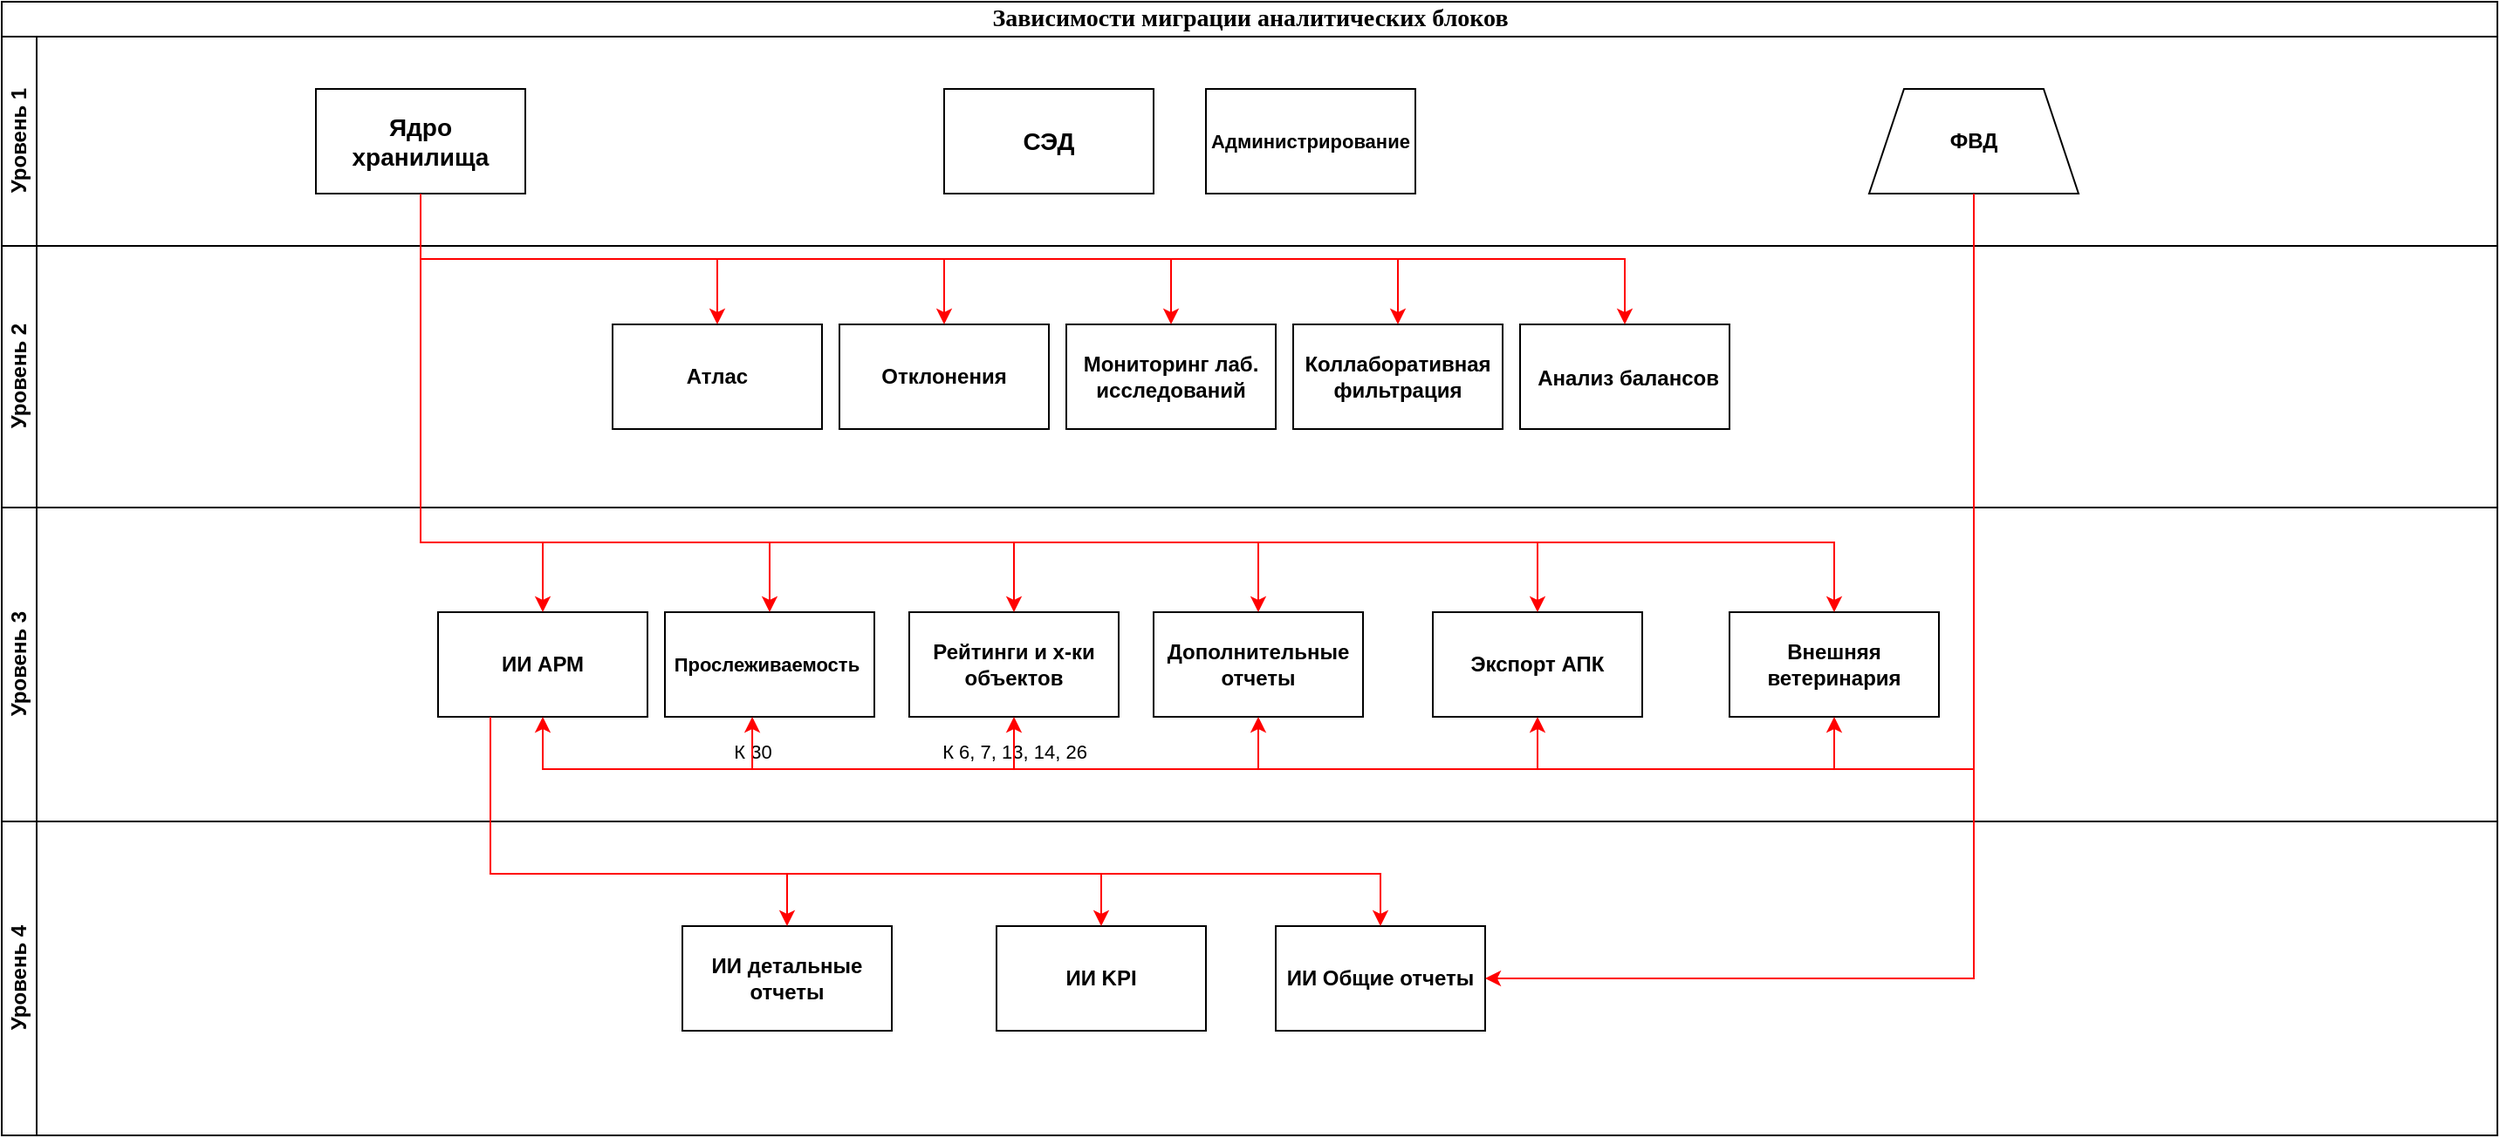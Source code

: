 <mxfile version="24.4.4" type="github" pages="4">
  <diagram id="PLj10XZm50xevkK5dDC4" name="Схема общих зависимостей аналитических блоков">
    <mxGraphModel dx="2473" dy="1138" grid="1" gridSize="10" guides="1" tooltips="1" connect="1" arrows="1" fold="1" page="0" pageScale="1" pageWidth="827" pageHeight="1169" math="0" shadow="0">
      <root>
        <mxCell id="0" />
        <mxCell id="1" parent="0" />
        <mxCell id="XQE93nrc82hxhaSd3OuE-1" value="&lt;font style=&quot;font-size: 14px;&quot;&gt;Зависимости миграции аналитических блоков&lt;/font&gt;" style="swimlane;html=1;childLayout=stackLayout;horizontal=1;startSize=20;horizontalStack=0;rounded=0;shadow=0;labelBackgroundColor=none;strokeWidth=1;fontFamily=Verdana;fontSize=8;align=center;" vertex="1" parent="1">
          <mxGeometry x="-450" y="-30" width="1430" height="650" as="geometry">
            <mxRectangle x="-450" y="-30" width="60" height="20" as="alternateBounds" />
          </mxGeometry>
        </mxCell>
        <mxCell id="XQE93nrc82hxhaSd3OuE-2" value="Уровень 1" style="swimlane;html=1;startSize=20;horizontal=0;" vertex="1" parent="XQE93nrc82hxhaSd3OuE-1">
          <mxGeometry y="20" width="1430" height="120" as="geometry" />
        </mxCell>
        <object label="&lt;b&gt;&lt;font style=&quot;font-size: 14px;&quot;&gt;Ядро хранилища&lt;/font&gt;&lt;/b&gt;" tags="Аналитический блок уровень 1" id="Oqv5y6zYF6AIueJO42CS-1">
          <mxCell style="rounded=0;whiteSpace=wrap;html=1;strokeColor=default;" vertex="1" parent="XQE93nrc82hxhaSd3OuE-2">
            <mxGeometry x="180" y="30" width="120" height="60" as="geometry" />
          </mxCell>
        </object>
        <object label="&lt;span style=&quot;font-size: 14px;&quot;&gt;&lt;b&gt;СЭД&lt;/b&gt;&lt;/span&gt;" tags="Аналитический блок уровень 1" id="Oqv5y6zYF6AIueJO42CS-2">
          <mxCell style="rounded=0;whiteSpace=wrap;html=1;strokeColor=default;" vertex="1" parent="XQE93nrc82hxhaSd3OuE-2">
            <mxGeometry x="540" y="30" width="120" height="60" as="geometry" />
          </mxCell>
        </object>
        <object label="&lt;span id=&quot;docs-internal-guid-bf06645c-7fff-cebf-d89b-db13d9a40a01&quot;&gt;&lt;span style=&quot;font-family: Arial, sans-serif; background-color: transparent; font-weight: 700; font-variant-numeric: normal; font-variant-east-asian: normal; font-variant-alternates: normal; font-variant-position: normal; vertical-align: baseline; white-space-collapse: preserve;&quot;&gt;&lt;font style=&quot;font-size: 11px;&quot;&gt;Администрирование&lt;/font&gt;&lt;/span&gt;&lt;/span&gt;" tags="Аналитический блок уровень 1" id="Oqv5y6zYF6AIueJO42CS-3">
          <mxCell style="rounded=0;whiteSpace=wrap;html=1;strokeColor=default;" vertex="1" parent="XQE93nrc82hxhaSd3OuE-2">
            <mxGeometry x="690" y="30" width="120" height="60" as="geometry" />
          </mxCell>
        </object>
        <mxCell id="_Ikj2ntpnJ4bUoJ_dx_f-1" value="&lt;b&gt;ФВД&lt;/b&gt;" style="shape=trapezoid;perimeter=trapezoidPerimeter;whiteSpace=wrap;html=1;fixedSize=1;" vertex="1" parent="XQE93nrc82hxhaSd3OuE-2">
          <mxGeometry x="1070" y="30" width="120" height="60" as="geometry" />
        </mxCell>
        <mxCell id="XQE93nrc82hxhaSd3OuE-14" value="Уровень 2" style="swimlane;html=1;startSize=20;horizontal=0;" vertex="1" parent="XQE93nrc82hxhaSd3OuE-1">
          <mxGeometry y="140" width="1430" height="150" as="geometry">
            <mxRectangle y="140" width="1430" height="30" as="alternateBounds" />
          </mxGeometry>
        </mxCell>
        <object label="&lt;span id=&quot;docs-internal-guid-7d615c99-7fff-7a86-46f8-0a8af28e0f3e&quot;&gt;&lt;span style=&quot;font-family: Arial, sans-serif; background-color: transparent; font-weight: 700; font-variant-numeric: normal; font-variant-east-asian: normal; font-variant-alternates: normal; font-variant-position: normal; vertical-align: baseline; white-space-collapse: preserve;&quot;&gt;&lt;font style=&quot;font-size: 12px;&quot;&gt;Атлас&lt;/font&gt;&lt;/span&gt;&lt;/span&gt;" tags="Аналитический блок уровень 1" id="7GIYqwvQETOPN8OB6-7z-1">
          <mxCell style="rounded=0;whiteSpace=wrap;html=1;strokeColor=default;" vertex="1" parent="XQE93nrc82hxhaSd3OuE-14">
            <mxGeometry x="350" y="45" width="120" height="60" as="geometry" />
          </mxCell>
        </object>
        <object label="&lt;span id=&quot;docs-internal-guid-e3d2a9b0-7fff-398d-6504-273b39e3f501&quot;&gt;&lt;span style=&quot;font-family: Arial, sans-serif; background-color: transparent; font-weight: 700; font-variant-numeric: normal; font-variant-east-asian: normal; font-variant-alternates: normal; font-variant-position: normal; vertical-align: baseline; white-space-collapse: preserve;&quot;&gt;&lt;font style=&quot;font-size: 12px;&quot;&gt;Отклонения&lt;/font&gt;&lt;/span&gt;&lt;/span&gt;" tags="Аналитический блок уровень 1" id="7GIYqwvQETOPN8OB6-7z-2">
          <mxCell style="rounded=0;whiteSpace=wrap;html=1;strokeColor=default;" vertex="1" parent="XQE93nrc82hxhaSd3OuE-14">
            <mxGeometry x="480" y="45" width="120" height="60" as="geometry" />
          </mxCell>
        </object>
        <object label="&lt;span id=&quot;docs-internal-guid-870f3a8c-7fff-78d6-4519-5aa0fbe8bb6a&quot;&gt;&lt;span style=&quot;font-family: Arial, sans-serif; background-color: transparent; font-weight: 700; font-variant-numeric: normal; font-variant-east-asian: normal; font-variant-alternates: normal; font-variant-position: normal; vertical-align: baseline; white-space-collapse: preserve;&quot;&gt;&lt;font style=&quot;font-size: 12px;&quot;&gt;Мониторинг лаб. исследований&lt;/font&gt;&lt;/span&gt;&lt;/span&gt;" tags="Аналитический блок уровень 1" id="7GIYqwvQETOPN8OB6-7z-3">
          <mxCell style="rounded=0;whiteSpace=wrap;html=1;strokeColor=default;" vertex="1" parent="XQE93nrc82hxhaSd3OuE-14">
            <mxGeometry x="610" y="45" width="120" height="60" as="geometry" />
          </mxCell>
        </object>
        <object label="&lt;span id=&quot;docs-internal-guid-a794fde9-7fff-b875-dd36-8d0dae9d6180&quot;&gt;&lt;span style=&quot;font-family: Arial, sans-serif; background-color: transparent; font-weight: 700; font-variant-numeric: normal; font-variant-east-asian: normal; font-variant-alternates: normal; font-variant-position: normal; vertical-align: baseline; white-space-collapse: preserve;&quot;&gt;&lt;font style=&quot;font-size: 12px;&quot;&gt;Коллаборативная фильтрация&lt;/font&gt;&lt;/span&gt;&lt;/span&gt;" tags="Аналитический блок уровень 1" id="7GIYqwvQETOPN8OB6-7z-4">
          <mxCell style="rounded=0;whiteSpace=wrap;html=1;strokeColor=default;" vertex="1" parent="XQE93nrc82hxhaSd3OuE-14">
            <mxGeometry x="740" y="45" width="120" height="60" as="geometry" />
          </mxCell>
        </object>
        <object label="&lt;span id=&quot;docs-internal-guid-ccdc4bc6-7fff-174e-871c-110859e2be0b&quot;&gt;&lt;span style=&quot;font-size: 11pt; font-family: Arial, sans-serif; background-color: transparent; font-weight: 700; font-variant-numeric: normal; font-variant-east-asian: normal; font-variant-alternates: normal; font-variant-position: normal; vertical-align: baseline; white-space-collapse: preserve;&quot;&gt;&amp;nbsp;&lt;/span&gt;&lt;span style=&quot;font-family: Arial, sans-serif; background-color: transparent; font-weight: 700; font-variant-numeric: normal; font-variant-east-asian: normal; font-variant-alternates: normal; font-variant-position: normal; vertical-align: baseline; white-space-collapse: preserve;&quot;&gt;&lt;font style=&quot;font-size: 12px;&quot;&gt;Анализ балансов&lt;/font&gt;&lt;/span&gt;&lt;/span&gt;" tags="Аналитический блок уровень 1" id="KAoRsXXFV9i1zxV4gdI_-1">
          <mxCell style="rounded=0;whiteSpace=wrap;html=1;strokeColor=default;" vertex="1" parent="XQE93nrc82hxhaSd3OuE-14">
            <mxGeometry x="870" y="45" width="120" height="60" as="geometry" />
          </mxCell>
        </object>
        <mxCell id="XQE93nrc82hxhaSd3OuE-18" value="Уровень 3" style="swimlane;html=1;startSize=20;horizontal=0;" vertex="1" parent="XQE93nrc82hxhaSd3OuE-1">
          <mxGeometry y="290" width="1430" height="180" as="geometry">
            <mxRectangle y="170" width="1430" height="30" as="alternateBounds" />
          </mxGeometry>
        </mxCell>
        <object label="&lt;span id=&quot;docs-internal-guid-3f73617e-7fff-ddcd-596a-60cb205efae5&quot;&gt;&lt;font style=&quot;font-size: 11px;&quot;&gt;&lt;span style=&quot;font-family: Arial, sans-serif; background-color: transparent; font-weight: 700; font-variant-numeric: normal; font-variant-east-asian: normal; font-variant-alternates: normal; font-variant-position: normal; vertical-align: baseline; white-space-collapse: preserve;&quot;&gt;Прослеживаемость&lt;/span&gt;&lt;span style=&quot;font-family: Arial, sans-serif; background-color: transparent; font-variant-numeric: normal; font-variant-east-asian: normal; font-variant-alternates: normal; font-variant-position: normal; vertical-align: baseline; white-space-collapse: preserve;&quot;&gt; &lt;/span&gt;&lt;/font&gt;&lt;/span&gt;" tags="Аналитический блок уровень 1" id="j7793P6GSeIkIbU1f-ir-1">
          <mxCell style="rounded=0;whiteSpace=wrap;html=1;strokeColor=default;" vertex="1" parent="XQE93nrc82hxhaSd3OuE-18">
            <mxGeometry x="380" y="60" width="120" height="60" as="geometry" />
          </mxCell>
        </object>
        <object label="&lt;span id=&quot;docs-internal-guid-920ab262-7fff-461d-46df-536565dd88c2&quot;&gt;&lt;span style=&quot;font-family: Arial, sans-serif; background-color: transparent; font-weight: 700; font-variant-numeric: normal; font-variant-east-asian: normal; font-variant-alternates: normal; font-variant-position: normal; vertical-align: baseline; white-space-collapse: preserve;&quot;&gt;&lt;font style=&quot;font-size: 12px;&quot;&gt;Рейтинги и х-ки объектов&lt;/font&gt;&lt;/span&gt;&lt;/span&gt;" tags="Аналитический блок уровень 1" id="j7793P6GSeIkIbU1f-ir-2">
          <mxCell style="rounded=0;whiteSpace=wrap;html=1;strokeColor=default;" vertex="1" parent="XQE93nrc82hxhaSd3OuE-18">
            <mxGeometry x="520" y="60" width="120" height="60" as="geometry" />
          </mxCell>
        </object>
        <object label="&lt;span id=&quot;docs-internal-guid-e4dde303-7fff-07b4-d732-defd84a26daf&quot;&gt;&lt;span style=&quot;font-family: Arial, sans-serif; background-color: transparent; font-weight: 700; font-variant-numeric: normal; font-variant-east-asian: normal; font-variant-alternates: normal; font-variant-position: normal; vertical-align: baseline; white-space-collapse: preserve;&quot;&gt;&lt;font style=&quot;font-size: 12px;&quot;&gt;Дополнительные отчеты&lt;/font&gt;&lt;/span&gt;&lt;/span&gt;" tags="Аналитический блок уровень 1" id="j7793P6GSeIkIbU1f-ir-3">
          <mxCell style="rounded=0;whiteSpace=wrap;html=1;strokeColor=default;" vertex="1" parent="XQE93nrc82hxhaSd3OuE-18">
            <mxGeometry x="660" y="60" width="120" height="60" as="geometry" />
          </mxCell>
        </object>
        <object label="&lt;span id=&quot;docs-internal-guid-7d615c99-7fff-7a86-46f8-0a8af28e0f3e&quot;&gt;&lt;span style=&quot;font-family: Arial, sans-serif; background-color: transparent; font-weight: 700; font-variant-numeric: normal; font-variant-east-asian: normal; font-variant-alternates: normal; font-variant-position: normal; vertical-align: baseline; white-space-collapse: preserve;&quot;&gt;&lt;font style=&quot;font-size: 12px;&quot;&gt;ИИ АРМ&lt;/font&gt;&lt;/span&gt;&lt;/span&gt;" tags="Аналитический блок уровень 1" id="j7793P6GSeIkIbU1f-ir-4">
          <mxCell style="rounded=0;whiteSpace=wrap;html=1;strokeColor=default;" vertex="1" parent="XQE93nrc82hxhaSd3OuE-18">
            <mxGeometry x="250" y="60" width="120" height="60" as="geometry" />
          </mxCell>
        </object>
        <object label="&lt;span id=&quot;docs-internal-guid-900b498e-7fff-182f-1e8f-28ba7d5d7925&quot;&gt;&lt;span style=&quot;font-family: Arial, sans-serif; background-color: transparent; font-variant-numeric: normal; font-variant-east-asian: normal; font-variant-alternates: normal; font-variant-position: normal; vertical-align: baseline; white-space-collapse: preserve;&quot;&gt;&lt;b style=&quot;&quot;&gt;&lt;font style=&quot;font-size: 12px;&quot;&gt;Экспорт АПК&lt;/font&gt;&lt;/b&gt;&lt;/span&gt;&lt;/span&gt;" tags="Аналитический блок уровень 1" id="j7793P6GSeIkIbU1f-ir-5">
          <mxCell style="rounded=0;whiteSpace=wrap;html=1;strokeColor=default;" vertex="1" parent="XQE93nrc82hxhaSd3OuE-18">
            <mxGeometry x="820" y="60" width="120" height="60" as="geometry" />
          </mxCell>
        </object>
        <object label="&lt;span id=&quot;docs-internal-guid-07c19abc-7fff-28f6-91e5-339aef86b822&quot;&gt;&lt;span style=&quot;font-family: Arial, sans-serif; background-color: transparent; font-weight: 700; font-variant-numeric: normal; font-variant-east-asian: normal; font-variant-alternates: normal; font-variant-position: normal; vertical-align: baseline; white-space-collapse: preserve;&quot;&gt;&lt;font style=&quot;font-size: 12px;&quot;&gt;Внешняя ветеринария&lt;/font&gt;&lt;/span&gt;&lt;/span&gt;" tags="Аналитический блок уровень 1" id="j7793P6GSeIkIbU1f-ir-6">
          <mxCell style="rounded=0;whiteSpace=wrap;html=1;strokeColor=default;" vertex="1" parent="XQE93nrc82hxhaSd3OuE-18">
            <mxGeometry x="990" y="60" width="120" height="60" as="geometry" />
          </mxCell>
        </object>
        <mxCell id="xa_7GqwEiLZP8VhZTELA-1" value="К 6, 7, 13, 14, 26" style="edgeLabel;html=1;align=center;verticalAlign=middle;resizable=0;points=[];" vertex="1" connectable="0" parent="XQE93nrc82hxhaSd3OuE-18">
          <mxGeometry x="580" y="140" as="geometry" />
        </mxCell>
        <mxCell id="fAPPQFwmoCwtC2WPVo9E-1" value="К 30" style="edgeLabel;html=1;align=center;verticalAlign=middle;resizable=0;points=[];" vertex="1" connectable="0" parent="XQE93nrc82hxhaSd3OuE-18">
          <mxGeometry x="430" y="140" as="geometry" />
        </mxCell>
        <mxCell id="7GIYqwvQETOPN8OB6-7z-9" value="Уровень 4" style="swimlane;html=1;startSize=20;horizontal=0;" vertex="1" parent="XQE93nrc82hxhaSd3OuE-1">
          <mxGeometry y="470" width="1430" height="180" as="geometry">
            <mxRectangle y="200" width="1430" height="30" as="alternateBounds" />
          </mxGeometry>
        </mxCell>
        <object label="&lt;span id=&quot;docs-internal-guid-7d615c99-7fff-7a86-46f8-0a8af28e0f3e&quot;&gt;&lt;span style=&quot;font-family: Arial, sans-serif; background-color: transparent; font-weight: 700; font-variant-numeric: normal; font-variant-east-asian: normal; font-variant-alternates: normal; font-variant-position: normal; vertical-align: baseline; white-space-collapse: preserve;&quot;&gt;&lt;font style=&quot;font-size: 12px;&quot;&gt;ИИ Общие отчеты&lt;/font&gt;&lt;/span&gt;&lt;/span&gt;" tags="Аналитический блок уровень 1" id="02QyIaqTU8ALcR3R7Jes-1">
          <mxCell style="rounded=0;whiteSpace=wrap;html=1;strokeColor=default;" vertex="1" parent="7GIYqwvQETOPN8OB6-7z-9">
            <mxGeometry x="730" y="60" width="120" height="60" as="geometry" />
          </mxCell>
        </object>
        <object label="&lt;span id=&quot;docs-internal-guid-7d615c99-7fff-7a86-46f8-0a8af28e0f3e&quot;&gt;&lt;span style=&quot;font-family: Arial, sans-serif; background-color: transparent; font-weight: 700; font-variant-numeric: normal; font-variant-east-asian: normal; font-variant-alternates: normal; font-variant-position: normal; vertical-align: baseline; white-space-collapse: preserve;&quot;&gt;&lt;font style=&quot;font-size: 12px;&quot;&gt;ИИ детальные отчеты&lt;/font&gt;&lt;/span&gt;&lt;/span&gt;" tags="Аналитический блок уровень 1" id="02QyIaqTU8ALcR3R7Jes-2">
          <mxCell style="rounded=0;whiteSpace=wrap;html=1;strokeColor=default;" vertex="1" parent="7GIYqwvQETOPN8OB6-7z-9">
            <mxGeometry x="390" y="60" width="120" height="60" as="geometry" />
          </mxCell>
        </object>
        <object label="&lt;span id=&quot;docs-internal-guid-7d615c99-7fff-7a86-46f8-0a8af28e0f3e&quot;&gt;&lt;span style=&quot;font-family: Arial, sans-serif; background-color: transparent; font-weight: 700; font-variant-numeric: normal; font-variant-east-asian: normal; font-variant-alternates: normal; font-variant-position: normal; vertical-align: baseline; white-space-collapse: preserve;&quot;&gt;&lt;font style=&quot;font-size: 12px;&quot;&gt;ИИ KPI&lt;/font&gt;&lt;/span&gt;&lt;/span&gt;" tags="Аналитический блок уровень 1" id="02QyIaqTU8ALcR3R7Jes-3">
          <mxCell style="rounded=0;whiteSpace=wrap;html=1;strokeColor=default;" vertex="1" parent="7GIYqwvQETOPN8OB6-7z-9">
            <mxGeometry x="570" y="60" width="120" height="60" as="geometry" />
          </mxCell>
        </object>
        <mxCell id="02QyIaqTU8ALcR3R7Jes-20" style="edgeStyle=elbowEdgeStyle;rounded=0;orthogonalLoop=1;jettySize=auto;elbow=vertical;html=1;exitX=0.5;exitY=1;exitDx=0;exitDy=0;strokeColor=#FF0000;" edge="1" parent="XQE93nrc82hxhaSd3OuE-1" source="Oqv5y6zYF6AIueJO42CS-1" target="7GIYqwvQETOPN8OB6-7z-1">
          <mxGeometry relative="1" as="geometry" />
        </mxCell>
        <mxCell id="02QyIaqTU8ALcR3R7Jes-21" style="edgeStyle=elbowEdgeStyle;rounded=0;orthogonalLoop=1;jettySize=auto;elbow=vertical;html=1;exitX=0.5;exitY=1;exitDx=0;exitDy=0;entryX=0.5;entryY=0;entryDx=0;entryDy=0;strokeColor=#FF0000;" edge="1" parent="XQE93nrc82hxhaSd3OuE-1" source="Oqv5y6zYF6AIueJO42CS-1" target="7GIYqwvQETOPN8OB6-7z-2">
          <mxGeometry relative="1" as="geometry" />
        </mxCell>
        <mxCell id="02QyIaqTU8ALcR3R7Jes-22" style="edgeStyle=elbowEdgeStyle;rounded=0;orthogonalLoop=1;jettySize=auto;elbow=vertical;html=1;exitX=0.5;exitY=1;exitDx=0;exitDy=0;strokeColor=#FF0000;" edge="1" parent="XQE93nrc82hxhaSd3OuE-1" source="Oqv5y6zYF6AIueJO42CS-1" target="7GIYqwvQETOPN8OB6-7z-3">
          <mxGeometry relative="1" as="geometry" />
        </mxCell>
        <mxCell id="02QyIaqTU8ALcR3R7Jes-23" style="edgeStyle=elbowEdgeStyle;rounded=0;orthogonalLoop=1;jettySize=auto;elbow=vertical;html=1;exitX=0.5;exitY=1;exitDx=0;exitDy=0;strokeColor=#FF0000;" edge="1" parent="XQE93nrc82hxhaSd3OuE-1" source="Oqv5y6zYF6AIueJO42CS-1" target="7GIYqwvQETOPN8OB6-7z-4">
          <mxGeometry relative="1" as="geometry" />
        </mxCell>
        <mxCell id="02QyIaqTU8ALcR3R7Jes-24" style="edgeStyle=elbowEdgeStyle;rounded=0;orthogonalLoop=1;jettySize=auto;elbow=vertical;html=1;exitX=0.5;exitY=1;exitDx=0;exitDy=0;strokeColor=#FF0000;" edge="1" parent="XQE93nrc82hxhaSd3OuE-1" source="Oqv5y6zYF6AIueJO42CS-1" target="KAoRsXXFV9i1zxV4gdI_-1">
          <mxGeometry relative="1" as="geometry" />
        </mxCell>
        <mxCell id="02QyIaqTU8ALcR3R7Jes-26" style="edgeStyle=elbowEdgeStyle;rounded=0;orthogonalLoop=1;jettySize=auto;elbow=vertical;html=1;exitX=0.5;exitY=1;exitDx=0;exitDy=0;strokeColor=#FF0000;" edge="1" parent="XQE93nrc82hxhaSd3OuE-1" source="Oqv5y6zYF6AIueJO42CS-1" target="j7793P6GSeIkIbU1f-ir-1">
          <mxGeometry relative="1" as="geometry">
            <Array as="points">
              <mxPoint x="230" y="310" />
            </Array>
          </mxGeometry>
        </mxCell>
        <mxCell id="02QyIaqTU8ALcR3R7Jes-27" style="edgeStyle=elbowEdgeStyle;rounded=0;orthogonalLoop=1;jettySize=auto;elbow=vertical;html=1;exitX=0.5;exitY=1;exitDx=0;exitDy=0;strokeColor=#FF0000;" edge="1" parent="XQE93nrc82hxhaSd3OuE-1" source="Oqv5y6zYF6AIueJO42CS-1" target="j7793P6GSeIkIbU1f-ir-2">
          <mxGeometry relative="1" as="geometry">
            <Array as="points">
              <mxPoint x="270" y="310" />
            </Array>
          </mxGeometry>
        </mxCell>
        <mxCell id="02QyIaqTU8ALcR3R7Jes-28" style="edgeStyle=elbowEdgeStyle;rounded=0;orthogonalLoop=1;jettySize=auto;elbow=vertical;html=1;exitX=0.5;exitY=1;exitDx=0;exitDy=0;strokeColor=#FF0000;" edge="1" parent="XQE93nrc82hxhaSd3OuE-1" source="Oqv5y6zYF6AIueJO42CS-1" target="j7793P6GSeIkIbU1f-ir-3">
          <mxGeometry relative="1" as="geometry">
            <Array as="points">
              <mxPoint x="210" y="310" />
            </Array>
          </mxGeometry>
        </mxCell>
        <mxCell id="02QyIaqTU8ALcR3R7Jes-29" style="edgeStyle=elbowEdgeStyle;rounded=0;orthogonalLoop=1;jettySize=auto;elbow=vertical;html=1;exitX=0.5;exitY=1;exitDx=0;exitDy=0;strokeColor=#FF0000;" edge="1" parent="XQE93nrc82hxhaSd3OuE-1" source="Oqv5y6zYF6AIueJO42CS-1" target="j7793P6GSeIkIbU1f-ir-5">
          <mxGeometry relative="1" as="geometry">
            <Array as="points">
              <mxPoint x="220" y="310" />
            </Array>
          </mxGeometry>
        </mxCell>
        <mxCell id="02QyIaqTU8ALcR3R7Jes-30" style="edgeStyle=elbowEdgeStyle;rounded=0;orthogonalLoop=1;jettySize=auto;elbow=vertical;html=1;exitX=0.5;exitY=1;exitDx=0;exitDy=0;strokeColor=#FF0000;" edge="1" parent="XQE93nrc82hxhaSd3OuE-1" source="Oqv5y6zYF6AIueJO42CS-1" target="j7793P6GSeIkIbU1f-ir-6">
          <mxGeometry relative="1" as="geometry">
            <Array as="points">
              <mxPoint x="250" y="310" />
            </Array>
          </mxGeometry>
        </mxCell>
        <mxCell id="02QyIaqTU8ALcR3R7Jes-33" style="edgeStyle=elbowEdgeStyle;rounded=0;orthogonalLoop=1;jettySize=auto;elbow=vertical;html=1;exitX=0.5;exitY=1;exitDx=0;exitDy=0;entryX=0.5;entryY=1;entryDx=0;entryDy=0;strokeColor=#FF0000;" edge="1" parent="XQE93nrc82hxhaSd3OuE-1" source="_Ikj2ntpnJ4bUoJ_dx_f-1" target="j7793P6GSeIkIbU1f-ir-4">
          <mxGeometry relative="1" as="geometry">
            <Array as="points">
              <mxPoint x="1140" y="440" />
            </Array>
          </mxGeometry>
        </mxCell>
        <mxCell id="02QyIaqTU8ALcR3R7Jes-34" style="edgeStyle=elbowEdgeStyle;rounded=0;orthogonalLoop=1;jettySize=auto;elbow=vertical;html=1;exitX=0.5;exitY=1;exitDx=0;exitDy=0;entryX=0.5;entryY=1;entryDx=0;entryDy=0;strokeColor=#FF0000;" edge="1" parent="XQE93nrc82hxhaSd3OuE-1" source="_Ikj2ntpnJ4bUoJ_dx_f-1" target="j7793P6GSeIkIbU1f-ir-6">
          <mxGeometry relative="1" as="geometry">
            <Array as="points">
              <mxPoint x="990" y="440" />
            </Array>
          </mxGeometry>
        </mxCell>
        <mxCell id="02QyIaqTU8ALcR3R7Jes-35" style="edgeStyle=elbowEdgeStyle;rounded=0;orthogonalLoop=1;jettySize=auto;elbow=vertical;html=1;exitX=0.5;exitY=1;exitDx=0;exitDy=0;entryX=0.5;entryY=1;entryDx=0;entryDy=0;strokeColor=#FF0000;" edge="1" parent="XQE93nrc82hxhaSd3OuE-1" source="_Ikj2ntpnJ4bUoJ_dx_f-1" target="j7793P6GSeIkIbU1f-ir-5">
          <mxGeometry relative="1" as="geometry">
            <Array as="points">
              <mxPoint x="930" y="440" />
            </Array>
          </mxGeometry>
        </mxCell>
        <mxCell id="02QyIaqTU8ALcR3R7Jes-36" style="edgeStyle=elbowEdgeStyle;rounded=0;orthogonalLoop=1;jettySize=auto;elbow=vertical;html=1;exitX=0.5;exitY=1;exitDx=0;exitDy=0;entryX=0.5;entryY=1;entryDx=0;entryDy=0;strokeColor=#FF0000;" edge="1" parent="XQE93nrc82hxhaSd3OuE-1" source="_Ikj2ntpnJ4bUoJ_dx_f-1" target="j7793P6GSeIkIbU1f-ir-3">
          <mxGeometry relative="1" as="geometry">
            <Array as="points">
              <mxPoint x="940" y="440" />
            </Array>
          </mxGeometry>
        </mxCell>
        <mxCell id="02QyIaqTU8ALcR3R7Jes-37" style="edgeStyle=elbowEdgeStyle;rounded=0;orthogonalLoop=1;jettySize=auto;elbow=vertical;html=1;exitX=0.5;exitY=1;exitDx=0;exitDy=0;entryX=0.5;entryY=1;entryDx=0;entryDy=0;strokeColor=#FF0000;" edge="1" parent="XQE93nrc82hxhaSd3OuE-1" source="_Ikj2ntpnJ4bUoJ_dx_f-1" target="j7793P6GSeIkIbU1f-ir-2">
          <mxGeometry relative="1" as="geometry">
            <Array as="points">
              <mxPoint x="940" y="440" />
            </Array>
          </mxGeometry>
        </mxCell>
        <mxCell id="02QyIaqTU8ALcR3R7Jes-38" style="edgeStyle=elbowEdgeStyle;rounded=0;orthogonalLoop=1;jettySize=auto;elbow=vertical;html=1;exitX=0.5;exitY=1;exitDx=0;exitDy=0;entryX=0.417;entryY=1;entryDx=0;entryDy=0;entryPerimeter=0;strokeColor=#FF0000;" edge="1" parent="XQE93nrc82hxhaSd3OuE-1" source="_Ikj2ntpnJ4bUoJ_dx_f-1" target="j7793P6GSeIkIbU1f-ir-1">
          <mxGeometry relative="1" as="geometry">
            <Array as="points">
              <mxPoint x="930" y="440" />
            </Array>
          </mxGeometry>
        </mxCell>
        <mxCell id="02QyIaqTU8ALcR3R7Jes-39" style="edgeStyle=elbowEdgeStyle;rounded=0;orthogonalLoop=1;jettySize=auto;elbow=vertical;html=1;exitX=0.5;exitY=1;exitDx=0;exitDy=0;entryX=0.5;entryY=0;entryDx=0;entryDy=0;strokeColor=#FF0000;" edge="1" parent="XQE93nrc82hxhaSd3OuE-1" source="Oqv5y6zYF6AIueJO42CS-1" target="j7793P6GSeIkIbU1f-ir-4">
          <mxGeometry relative="1" as="geometry">
            <Array as="points">
              <mxPoint x="190" y="310" />
            </Array>
          </mxGeometry>
        </mxCell>
        <mxCell id="02QyIaqTU8ALcR3R7Jes-40" style="edgeStyle=elbowEdgeStyle;rounded=0;orthogonalLoop=1;jettySize=auto;elbow=vertical;html=1;exitX=0.25;exitY=1;exitDx=0;exitDy=0;entryX=0.5;entryY=0;entryDx=0;entryDy=0;strokeColor=#FF0000;" edge="1" parent="XQE93nrc82hxhaSd3OuE-1" source="j7793P6GSeIkIbU1f-ir-4" target="02QyIaqTU8ALcR3R7Jes-1">
          <mxGeometry relative="1" as="geometry">
            <Array as="points">
              <mxPoint x="360" y="500" />
            </Array>
          </mxGeometry>
        </mxCell>
        <mxCell id="02QyIaqTU8ALcR3R7Jes-41" style="edgeStyle=elbowEdgeStyle;rounded=0;orthogonalLoop=1;jettySize=auto;elbow=vertical;html=1;exitX=0.25;exitY=1;exitDx=0;exitDy=0;entryX=0.5;entryY=0;entryDx=0;entryDy=0;strokeColor=#FF0000;" edge="1" parent="XQE93nrc82hxhaSd3OuE-1" source="j7793P6GSeIkIbU1f-ir-4" target="02QyIaqTU8ALcR3R7Jes-2">
          <mxGeometry relative="1" as="geometry">
            <Array as="points">
              <mxPoint x="500" y="500" />
            </Array>
          </mxGeometry>
        </mxCell>
        <mxCell id="02QyIaqTU8ALcR3R7Jes-42" style="edgeStyle=elbowEdgeStyle;rounded=0;orthogonalLoop=1;jettySize=auto;elbow=vertical;html=1;exitX=0.25;exitY=1;exitDx=0;exitDy=0;strokeColor=#FF0000;" edge="1" parent="XQE93nrc82hxhaSd3OuE-1" source="j7793P6GSeIkIbU1f-ir-4" target="02QyIaqTU8ALcR3R7Jes-3">
          <mxGeometry relative="1" as="geometry">
            <Array as="points">
              <mxPoint x="360" y="500" />
            </Array>
          </mxGeometry>
        </mxCell>
        <mxCell id="02QyIaqTU8ALcR3R7Jes-43" style="edgeStyle=elbowEdgeStyle;rounded=0;orthogonalLoop=1;jettySize=auto;elbow=vertical;html=1;exitX=0.5;exitY=1;exitDx=0;exitDy=0;entryX=1;entryY=0.5;entryDx=0;entryDy=0;strokeColor=#FF0000;" edge="1" parent="XQE93nrc82hxhaSd3OuE-1" source="_Ikj2ntpnJ4bUoJ_dx_f-1" target="02QyIaqTU8ALcR3R7Jes-1">
          <mxGeometry relative="1" as="geometry">
            <Array as="points">
              <mxPoint x="1180" y="560" />
            </Array>
          </mxGeometry>
        </mxCell>
      </root>
    </mxGraphModel>
  </diagram>
  <diagram id="vQ0AxCUCzucL1ZpMC791" name="Миграция ядра хранилища">
    <mxGraphModel dx="3588" dy="2830" grid="0" gridSize="10" guides="1" tooltips="1" connect="1" arrows="1" fold="1" page="0" pageScale="1" pageWidth="827" pageHeight="1169" math="0" shadow="0">
      <root>
        <mxCell id="0" />
        <mxCell id="1" parent="0" />
        <mxCell id="-ttaNwEr5wL1qXrof5S8-101" value="Обновляемые справочники" style="swimlane;fontStyle=1;childLayout=stackLayout;horizontal=1;startSize=26;horizontalStack=0;resizeParent=1;resizeParentMax=0;resizeLast=0;collapsible=1;marginBottom=0;fontSize=16;" vertex="1" parent="1">
          <mxGeometry x="-590" y="-1160" width="300" height="858" as="geometry">
            <mxRectangle x="-590" y="-1160" width="320" height="30" as="alternateBounds" />
          </mxGeometry>
        </mxCell>
        <mxCell id="-ttaNwEr5wL1qXrof5S8-249" value="STAGING" style="text;strokeColor=none;fillColor=none;align=left;verticalAlign=top;spacingLeft=4;spacingRight=4;overflow=hidden;rotatable=0;points=[[0,0.5],[1,0.5]];portConstraint=eastwest;fontStyle=1;fontSize=17;" vertex="1" parent="-ttaNwEr5wL1qXrof5S8-101">
          <mxGeometry y="26" width="300" height="26" as="geometry" />
        </mxCell>
        <mxCell id="-ttaNwEr5wL1qXrof5S8-102" value="business_entity" style="text;strokeColor=none;fillColor=none;align=left;verticalAlign=top;spacingLeft=4;spacingRight=4;overflow=hidden;rotatable=0;points=[[0,0.5],[1,0.5]];portConstraint=eastwest;fontSize=14;" vertex="1" parent="-ttaNwEr5wL1qXrof5S8-101">
          <mxGeometry y="52" width="300" height="26" as="geometry" />
        </mxCell>
        <mxCell id="-ttaNwEr5wL1qXrof5S8-103" value="certificate" style="text;strokeColor=none;fillColor=none;align=left;verticalAlign=top;spacingLeft=4;spacingRight=4;overflow=hidden;rotatable=0;points=[[0,0.5],[1,0.5]];portConstraint=eastwest;fontSize=14;" vertex="1" parent="-ttaNwEr5wL1qXrof5S8-101">
          <mxGeometry y="78" width="300" height="26" as="geometry" />
        </mxCell>
        <mxCell id="-ttaNwEr5wL1qXrof5S8-104" value="enterprise" style="text;strokeColor=none;fillColor=none;align=left;verticalAlign=top;spacingLeft=4;spacingRight=4;overflow=hidden;rotatable=0;points=[[0,0.5],[1,0.5]];portConstraint=eastwest;fontSize=14;" vertex="1" parent="-ttaNwEr5wL1qXrof5S8-101">
          <mxGeometry y="104" width="300" height="26" as="geometry" />
        </mxCell>
        <mxCell id="-ttaNwEr5wL1qXrof5S8-105" value="inventory" style="text;strokeColor=none;fillColor=none;align=left;verticalAlign=top;spacingLeft=4;spacingRight=4;overflow=hidden;rotatable=0;points=[[0,0.5],[1,0.5]];portConstraint=eastwest;fontSize=14;" vertex="1" parent="-ttaNwEr5wL1qXrof5S8-101">
          <mxGeometry y="130" width="300" height="26" as="geometry" />
        </mxCell>
        <mxCell id="-ttaNwEr5wL1qXrof5S8-106" value="original_document_id" style="text;strokeColor=none;fillColor=none;align=left;verticalAlign=top;spacingLeft=4;spacingRight=4;overflow=hidden;rotatable=0;points=[[0,0.5],[1,0.5]];portConstraint=eastwest;fontSize=14;" vertex="1" parent="-ttaNwEr5wL1qXrof5S8-101">
          <mxGeometry y="156" width="300" height="26" as="geometry" />
        </mxCell>
        <mxCell id="-ttaNwEr5wL1qXrof5S8-107" value="original_producer_id" style="text;strokeColor=none;fillColor=none;align=left;verticalAlign=top;spacingLeft=4;spacingRight=4;overflow=hidden;rotatable=0;points=[[0,0.5],[1,0.5]];portConstraint=eastwest;fontSize=14;" vertex="1" parent="-ttaNwEr5wL1qXrof5S8-101">
          <mxGeometry y="182" width="300" height="26" as="geometry" />
        </mxCell>
        <mxCell id="-ttaNwEr5wL1qXrof5S8-108" value="processed" style="text;strokeColor=none;fillColor=none;align=left;verticalAlign=top;spacingLeft=4;spacingRight=4;overflow=hidden;rotatable=0;points=[[0,0.5],[1,0.5]];portConstraint=eastwest;fontSize=14;" vertex="1" parent="-ttaNwEr5wL1qXrof5S8-101">
          <mxGeometry y="208" width="300" height="26" as="geometry" />
        </mxCell>
        <mxCell id="-ttaNwEr5wL1qXrof5S8-109" value="produced" style="text;strokeColor=none;fillColor=none;align=left;verticalAlign=top;spacingLeft=4;spacingRight=4;overflow=hidden;rotatable=0;points=[[0,0.5],[1,0.5]];portConstraint=eastwest;fontSize=14;" vertex="1" parent="-ttaNwEr5wL1qXrof5S8-101">
          <mxGeometry y="234" width="300" height="26" as="geometry" />
        </mxCell>
        <mxCell id="-ttaNwEr5wL1qXrof5S8-110" value="product_name" style="text;strokeColor=none;fillColor=none;align=left;verticalAlign=top;spacingLeft=4;spacingRight=4;overflow=hidden;rotatable=0;points=[[0,0.5],[1,0.5]];portConstraint=eastwest;fontSize=14;" vertex="1" parent="-ttaNwEr5wL1qXrof5S8-101">
          <mxGeometry y="260" width="300" height="26" as="geometry" />
        </mxCell>
        <mxCell id="-ttaNwEr5wL1qXrof5S8-111" value="RealTrafficVUVetDocumentLink" style="text;strokeColor=none;fillColor=none;align=left;verticalAlign=top;spacingLeft=4;spacingRight=4;overflow=hidden;rotatable=0;points=[[0,0.5],[1,0.5]];portConstraint=eastwest;fontSize=14;" vertex="1" parent="-ttaNwEr5wL1qXrof5S8-101">
          <mxGeometry y="286" width="300" height="26" as="geometry" />
        </mxCell>
        <mxCell id="-ttaNwEr5wL1qXrof5S8-112" value="sampling_act" style="text;strokeColor=none;fillColor=none;align=left;verticalAlign=top;spacingLeft=4;spacingRight=4;overflow=hidden;rotatable=0;points=[[0,0.5],[1,0.5]];portConstraint=eastwest;fontSize=14;" vertex="1" parent="-ttaNwEr5wL1qXrof5S8-101">
          <mxGeometry y="312" width="300" height="26" as="geometry" />
        </mxCell>
        <mxCell id="-ttaNwEr5wL1qXrof5S8-113" value="sub_product" style="text;strokeColor=none;fillColor=none;align=left;verticalAlign=top;spacingLeft=4;spacingRight=4;overflow=hidden;rotatable=0;points=[[0,0.5],[1,0.5]];portConstraint=eastwest;fontSize=14;" vertex="1" parent="-ttaNwEr5wL1qXrof5S8-101">
          <mxGeometry y="338" width="300" height="26" as="geometry" />
        </mxCell>
        <mxCell id="-ttaNwEr5wL1qXrof5S8-114" value="transaction" style="text;strokeColor=none;fillColor=none;align=left;verticalAlign=top;spacingLeft=4;spacingRight=4;overflow=hidden;rotatable=0;points=[[0,0.5],[1,0.5]];portConstraint=eastwest;fontSize=14;" vertex="1" parent="-ttaNwEr5wL1qXrof5S8-101">
          <mxGeometry y="364" width="300" height="26" as="geometry" />
        </mxCell>
        <mxCell id="-ttaNwEr5wL1qXrof5S8-115" value="users" style="text;strokeColor=none;fillColor=none;align=left;verticalAlign=top;spacingLeft=4;spacingRight=4;overflow=hidden;rotatable=0;points=[[0,0.5],[1,0.5]];portConstraint=eastwest;fontSize=14;" vertex="1" parent="-ttaNwEr5wL1qXrof5S8-101">
          <mxGeometry y="390" width="300" height="26" as="geometry" />
        </mxCell>
        <mxCell id="-ttaNwEr5wL1qXrof5S8-116" value="vesta_index" style="text;strokeColor=none;fillColor=none;align=left;verticalAlign=top;spacingLeft=4;spacingRight=4;overflow=hidden;rotatable=0;points=[[0,0.5],[1,0.5]];portConstraint=eastwest;fontSize=14;" vertex="1" parent="-ttaNwEr5wL1qXrof5S8-101">
          <mxGeometry y="416" width="300" height="26" as="geometry" />
        </mxCell>
        <mxCell id="-ttaNwEr5wL1qXrof5S8-117" value="vesta_index_element" style="text;strokeColor=none;fillColor=none;align=left;verticalAlign=top;spacingLeft=4;spacingRight=4;overflow=hidden;rotatable=0;points=[[0,0.5],[1,0.5]];portConstraint=eastwest;fontSize=14;" vertex="1" parent="-ttaNwEr5wL1qXrof5S8-101">
          <mxGeometry y="442" width="300" height="26" as="geometry" />
        </mxCell>
        <mxCell id="-ttaNwEr5wL1qXrof5S8-118" value="vesta_index_group" style="text;strokeColor=none;fillColor=none;align=left;verticalAlign=top;spacingLeft=4;spacingRight=4;overflow=hidden;rotatable=0;points=[[0,0.5],[1,0.5]];portConstraint=eastwest;fontSize=14;" vertex="1" parent="-ttaNwEr5wL1qXrof5S8-101">
          <mxGeometry y="468" width="300" height="26" as="geometry" />
        </mxCell>
        <mxCell id="-ttaNwEr5wL1qXrof5S8-119" value="vesta_material" style="text;strokeColor=none;fillColor=none;align=left;verticalAlign=top;spacingLeft=4;spacingRight=4;overflow=hidden;rotatable=0;points=[[0,0.5],[1,0.5]];portConstraint=eastwest;fontSize=14;" vertex="1" parent="-ttaNwEr5wL1qXrof5S8-101">
          <mxGeometry y="494" width="300" height="26" as="geometry" />
        </mxCell>
        <mxCell id="-ttaNwEr5wL1qXrof5S8-120" value="vesta_material_element" style="text;strokeColor=none;fillColor=none;align=left;verticalAlign=top;spacingLeft=4;spacingRight=4;overflow=hidden;rotatable=0;points=[[0,0.5],[1,0.5]];portConstraint=eastwest;fontSize=14;" vertex="1" parent="-ttaNwEr5wL1qXrof5S8-101">
          <mxGeometry y="520" width="300" height="26" as="geometry" />
        </mxCell>
        <mxCell id="-ttaNwEr5wL1qXrof5S8-121" value="vesta_material_group" style="text;strokeColor=none;fillColor=none;align=left;verticalAlign=top;spacingLeft=4;spacingRight=4;overflow=hidden;rotatable=0;points=[[0,0.5],[1,0.5]];portConstraint=eastwest;fontSize=14;" vertex="1" parent="-ttaNwEr5wL1qXrof5S8-101">
          <mxGeometry y="546" width="300" height="26" as="geometry" />
        </mxCell>
        <mxCell id="-ttaNwEr5wL1qXrof5S8-122" value="vesta_query_1" style="text;strokeColor=none;fillColor=none;align=left;verticalAlign=top;spacingLeft=4;spacingRight=4;overflow=hidden;rotatable=0;points=[[0,0.5],[1,0.5]];portConstraint=eastwest;fontSize=14;" vertex="1" parent="-ttaNwEr5wL1qXrof5S8-101">
          <mxGeometry y="572" width="300" height="26" as="geometry" />
        </mxCell>
        <mxCell id="-ttaNwEr5wL1qXrof5S8-123" value="vesta_query_2" style="text;strokeColor=none;fillColor=none;align=left;verticalAlign=top;spacingLeft=4;spacingRight=4;overflow=hidden;rotatable=0;points=[[0,0.5],[1,0.5]];portConstraint=eastwest;fontSize=14;" vertex="1" parent="-ttaNwEr5wL1qXrof5S8-101">
          <mxGeometry y="598" width="300" height="26" as="geometry" />
        </mxCell>
        <mxCell id="-ttaNwEr5wL1qXrof5S8-124" value="vet_certificate" style="text;strokeColor=none;fillColor=none;align=left;verticalAlign=top;spacingLeft=4;spacingRight=4;overflow=hidden;rotatable=0;points=[[0,0.5],[1,0.5]];portConstraint=eastwest;fontSize=14;" vertex="1" parent="-ttaNwEr5wL1qXrof5S8-101">
          <mxGeometry y="624" width="300" height="26" as="geometry" />
        </mxCell>
        <mxCell id="-ttaNwEr5wL1qXrof5S8-125" value="vet_certificate_product" style="text;strokeColor=none;fillColor=none;align=left;verticalAlign=top;spacingLeft=4;spacingRight=4;overflow=hidden;rotatable=0;points=[[0,0.5],[1,0.5]];portConstraint=eastwest;fontSize=14;" vertex="1" parent="-ttaNwEr5wL1qXrof5S8-101">
          <mxGeometry y="650" width="300" height="26" as="geometry" />
        </mxCell>
        <mxCell id="-ttaNwEr5wL1qXrof5S8-126" value="vetExpertise" style="text;strokeColor=none;fillColor=none;align=left;verticalAlign=top;spacingLeft=4;spacingRight=4;overflow=hidden;rotatable=0;points=[[0,0.5],[1,0.5]];portConstraint=eastwest;fontSize=14;" vertex="1" parent="-ttaNwEr5wL1qXrof5S8-101">
          <mxGeometry y="676" width="300" height="26" as="geometry" />
        </mxCell>
        <mxCell id="-ttaNwEr5wL1qXrof5S8-127" value="vu_src" style="text;strokeColor=none;fillColor=none;align=left;verticalAlign=top;spacingLeft=4;spacingRight=4;overflow=hidden;rotatable=0;points=[[0,0.5],[1,0.5]];portConstraint=eastwest;fontSize=14;" vertex="1" parent="-ttaNwEr5wL1qXrof5S8-101">
          <mxGeometry y="702" width="300" height="26" as="geometry" />
        </mxCell>
        <mxCell id="-ttaNwEr5wL1qXrof5S8-128" value="vu_src_producer" style="text;strokeColor=none;fillColor=none;align=left;verticalAlign=top;spacingLeft=4;spacingRight=4;overflow=hidden;rotatable=0;points=[[0,0.5],[1,0.5]];portConstraint=eastwest;fontSize=14;" vertex="1" parent="-ttaNwEr5wL1qXrof5S8-101">
          <mxGeometry y="728" width="300" height="26" as="geometry" />
        </mxCell>
        <mxCell id="-ttaNwEr5wL1qXrof5S8-254" value="vu_src_vet_certificate" style="text;strokeColor=none;fillColor=none;align=left;verticalAlign=top;spacingLeft=4;spacingRight=4;overflow=hidden;rotatable=0;points=[[0,0.5],[1,0.5]];portConstraint=eastwest;fontSize=14;" vertex="1" parent="-ttaNwEr5wL1qXrof5S8-101">
          <mxGeometry y="754" width="300" height="26" as="geometry" />
        </mxCell>
        <mxCell id="-ttaNwEr5wL1qXrof5S8-255" value="STAGING AI" style="text;strokeColor=none;fillColor=none;align=left;verticalAlign=top;spacingLeft=4;spacingRight=4;overflow=hidden;rotatable=0;points=[[0,0.5],[1,0.5]];portConstraint=eastwest;fontStyle=1;fontSize=16;" vertex="1" parent="-ttaNwEr5wL1qXrof5S8-101">
          <mxGeometry y="780" width="300" height="26" as="geometry" />
        </mxCell>
        <mxCell id="-ttaNwEr5wL1qXrof5S8-257" value="public.violations" style="text;strokeColor=none;fillColor=none;align=left;verticalAlign=top;spacingLeft=4;spacingRight=4;overflow=hidden;rotatable=0;points=[[0,0.5],[1,0.5]];portConstraint=eastwest;fontStyle=0;fontSize=16;" vertex="1" parent="-ttaNwEr5wL1qXrof5S8-101">
          <mxGeometry y="806" width="300" height="26" as="geometry" />
        </mxCell>
        <mxCell id="-ttaNwEr5wL1qXrof5S8-252" value="public.violations_references" style="text;strokeColor=none;fillColor=none;align=left;verticalAlign=top;spacingLeft=4;spacingRight=4;overflow=hidden;rotatable=0;points=[[0,0.5],[1,0.5]];portConstraint=eastwest;fontStyle=0;fontSize=16;" vertex="1" parent="-ttaNwEr5wL1qXrof5S8-101">
          <mxGeometry y="832" width="300" height="26" as="geometry" />
        </mxCell>
        <mxCell id="-ttaNwEr5wL1qXrof5S8-182" value="Не обновляется (статичные справочники)" style="swimlane;fontStyle=1;childLayout=stackLayout;horizontal=1;startSize=26;horizontalStack=0;resizeParent=1;resizeParentMax=0;resizeLast=0;collapsible=1;marginBottom=0;fontSize=16;" vertex="1" parent="1">
          <mxGeometry x="680" y="-1162" width="470" height="1404" as="geometry">
            <mxRectangle x="680" y="-1162" width="367" height="32" as="alternateBounds" />
          </mxGeometry>
        </mxCell>
        <mxCell id="-ttaNwEr5wL1qXrof5S8-250" value="STAGING" style="text;strokeColor=none;fillColor=none;align=left;verticalAlign=top;spacingLeft=4;spacingRight=4;overflow=hidden;rotatable=0;points=[[0,0.5],[1,0.5]];portConstraint=eastwest;fontSize=16;fontStyle=1" vertex="1" parent="-ttaNwEr5wL1qXrof5S8-182">
          <mxGeometry y="26" width="470" height="26" as="geometry" />
        </mxCell>
        <mxCell id="-ttaNwEr5wL1qXrof5S8-183" value="activity_type (Справочник малый)" style="text;strokeColor=none;fillColor=none;align=left;verticalAlign=top;spacingLeft=4;spacingRight=4;overflow=hidden;rotatable=0;points=[[0,0.5],[1,0.5]];portConstraint=eastwest;fontSize=15;" vertex="1" parent="-ttaNwEr5wL1qXrof5S8-182">
          <mxGeometry y="52" width="470" height="26" as="geometry" />
        </mxCell>
        <mxCell id="-ttaNwEr5wL1qXrof5S8-184" value="business_entity_okved (Справочник средний)" style="text;strokeColor=none;fillColor=none;align=left;verticalAlign=top;spacingLeft=4;spacingRight=4;overflow=hidden;rotatable=0;points=[[0,0.5],[1,0.5]];portConstraint=eastwest;fontSize=14;" vertex="1" parent="-ttaNwEr5wL1qXrof5S8-182">
          <mxGeometry y="78" width="470" height="26" as="geometry" />
        </mxCell>
        <mxCell id="-ttaNwEr5wL1qXrof5S8-185" value="business_entity_type (Справочник средний)" style="text;strokeColor=none;fillColor=none;align=left;verticalAlign=top;spacingLeft=4;spacingRight=4;overflow=hidden;rotatable=0;points=[[0,0.5],[1,0.5]];portConstraint=eastwest;fontSize=14;" vertex="1" parent="-ttaNwEr5wL1qXrof5S8-182">
          <mxGeometry y="104" width="470" height="26" as="geometry" />
        </mxCell>
        <mxCell id="-ttaNwEr5wL1qXrof5S8-186" value="cerberus_activity_type (Справочник малый)" style="text;strokeColor=none;fillColor=none;align=left;verticalAlign=top;spacingLeft=4;spacingRight=4;overflow=hidden;rotatable=0;points=[[0,0.5],[1,0.5]];portConstraint=eastwest;fontSize=14;" vertex="1" parent="-ttaNwEr5wL1qXrof5S8-182">
          <mxGeometry y="130" width="470" height="26" as="geometry" />
        </mxCell>
        <mxCell id="-ttaNwEr5wL1qXrof5S8-187" value="certificate_isreqsource_type (Справочник малый)" style="text;strokeColor=none;fillColor=none;align=left;verticalAlign=top;spacingLeft=4;spacingRight=4;overflow=hidden;rotatable=0;points=[[0,0.5],[1,0.5]];portConstraint=eastwest;fontSize=14;" vertex="1" parent="-ttaNwEr5wL1qXrof5S8-182">
          <mxGeometry y="156" width="470" height="26" as="geometry" />
        </mxCell>
        <mxCell id="-ttaNwEr5wL1qXrof5S8-188" value="certificate_isrequest_type (Справочник малый)" style="text;strokeColor=none;fillColor=none;align=left;verticalAlign=top;spacingLeft=4;spacingRight=4;overflow=hidden;rotatable=0;points=[[0,0.5],[1,0.5]];portConstraint=eastwest;fontSize=14;" vertex="1" parent="-ttaNwEr5wL1qXrof5S8-182">
          <mxGeometry y="182" width="470" height="26" as="geometry" />
        </mxCell>
        <mxCell id="-ttaNwEr5wL1qXrof5S8-189" value="certificate_nature (Справочник малый)" style="text;strokeColor=none;fillColor=none;align=left;verticalAlign=top;spacingLeft=4;spacingRight=4;overflow=hidden;rotatable=0;points=[[0,0.5],[1,0.5]];portConstraint=eastwest;fontSize=14;" vertex="1" parent="-ttaNwEr5wL1qXrof5S8-182">
          <mxGeometry y="208" width="470" height="26" as="geometry" />
        </mxCell>
        <mxCell id="-ttaNwEr5wL1qXrof5S8-190" value="certificate_protected (Справочник малый)" style="text;strokeColor=none;fillColor=none;align=left;verticalAlign=top;spacingLeft=4;spacingRight=4;overflow=hidden;rotatable=0;points=[[0,0.5],[1,0.5]];portConstraint=eastwest;fontSize=14;" vertex="1" parent="-ttaNwEr5wL1qXrof5S8-182">
          <mxGeometry y="234" width="470" height="26" as="geometry" />
        </mxCell>
        <mxCell id="-ttaNwEr5wL1qXrof5S8-191" value="certificate_source (Справочник малый)" style="text;strokeColor=none;fillColor=none;align=left;verticalAlign=top;spacingLeft=4;spacingRight=4;overflow=hidden;rotatable=0;points=[[0,0.5],[1,0.5]];portConstraint=eastwest;fontSize=14;" vertex="1" parent="-ttaNwEr5wL1qXrof5S8-182">
          <mxGeometry y="260" width="470" height="26" as="geometry" />
        </mxCell>
        <mxCell id="-ttaNwEr5wL1qXrof5S8-192" value="certificate_status (Справочник малый)" style="text;strokeColor=none;fillColor=none;align=left;verticalAlign=top;spacingLeft=4;spacingRight=4;overflow=hidden;rotatable=0;points=[[0,0.5],[1,0.5]];portConstraint=eastwest;fontSize=14;" vertex="1" parent="-ttaNwEr5wL1qXrof5S8-182">
          <mxGeometry y="286" width="470" height="26" as="geometry" />
        </mxCell>
        <mxCell id="-ttaNwEr5wL1qXrof5S8-193" value="certificate_type (Справочник малый)" style="text;strokeColor=none;fillColor=none;align=left;verticalAlign=top;spacingLeft=4;spacingRight=4;overflow=hidden;rotatable=0;points=[[0,0.5],[1,0.5]];portConstraint=eastwest;fontSize=14;" vertex="1" parent="-ttaNwEr5wL1qXrof5S8-182">
          <mxGeometry y="312" width="470" height="26" as="geometry" />
        </mxCell>
        <mxCell id="-ttaNwEr5wL1qXrof5S8-194" value="certificate_vetform (Справочник малый)" style="text;strokeColor=none;fillColor=none;align=left;verticalAlign=top;spacingLeft=4;spacingRight=4;overflow=hidden;rotatable=0;points=[[0,0.5],[1,0.5]];portConstraint=eastwest;fontSize=14;" vertex="1" parent="-ttaNwEr5wL1qXrof5S8-182">
          <mxGeometry y="338" width="470" height="26" as="geometry" />
        </mxCell>
        <mxCell id="-ttaNwEr5wL1qXrof5S8-195" value="certified_activity (Справочник малый)" style="text;strokeColor=none;fillColor=none;align=left;verticalAlign=top;spacingLeft=4;spacingRight=4;overflow=hidden;rotatable=0;points=[[0,0.5],[1,0.5]];portConstraint=eastwest;fontSize=14;" vertex="1" parent="-ttaNwEr5wL1qXrof5S8-182">
          <mxGeometry y="364" width="470" height="26" as="geometry" />
        </mxCell>
        <mxCell id="-ttaNwEr5wL1qXrof5S8-196" value="certified_product_info (Справочник средний)" style="text;strokeColor=none;fillColor=none;align=left;verticalAlign=top;spacingLeft=4;spacingRight=4;overflow=hidden;rotatable=0;points=[[0,0.5],[1,0.5]];portConstraint=eastwest;fontSize=14;" vertex="1" parent="-ttaNwEr5wL1qXrof5S8-182">
          <mxGeometry y="390" width="470" height="26" as="geometry" />
        </mxCell>
        <mxCell id="-ttaNwEr5wL1qXrof5S8-197" value="certified_product_info_certified_activity (Справочник средний)" style="text;strokeColor=none;fillColor=none;align=left;verticalAlign=top;spacingLeft=4;spacingRight=4;overflow=hidden;rotatable=0;points=[[0,0.5],[1,0.5]];portConstraint=eastwest;fontSize=14;" vertex="1" parent="-ttaNwEr5wL1qXrof5S8-182">
          <mxGeometry y="416" width="470" height="26" as="geometry" />
        </mxCell>
        <mxCell id="-ttaNwEr5wL1qXrof5S8-198" value="CodeOkved (Справочник малый)" style="text;strokeColor=none;fillColor=none;align=left;verticalAlign=top;spacingLeft=4;spacingRight=4;overflow=hidden;rotatable=0;points=[[0,0.5],[1,0.5]];portConstraint=eastwest;fontSize=14;" vertex="1" parent="-ttaNwEr5wL1qXrof5S8-182">
          <mxGeometry y="442" width="470" height="26" as="geometry" />
        </mxCell>
        <mxCell id="-ttaNwEr5wL1qXrof5S8-199" value="company  (Справочник малый) " style="text;strokeColor=none;fillColor=none;align=left;verticalAlign=top;spacingLeft=4;spacingRight=4;overflow=hidden;rotatable=0;points=[[0,0.5],[1,0.5]];portConstraint=eastwest;fontSize=14;" vertex="1" parent="-ttaNwEr5wL1qXrof5S8-182">
          <mxGeometry y="468" width="470" height="26" as="geometry" />
        </mxCell>
        <mxCell id="-ttaNwEr5wL1qXrof5S8-200" value="company_type (Справочник малый) " style="text;strokeColor=none;fillColor=none;align=left;verticalAlign=top;spacingLeft=4;spacingRight=4;overflow=hidden;rotatable=0;points=[[0,0.5],[1,0.5]];portConstraint=eastwest;fontSize=14;" vertex="1" parent="-ttaNwEr5wL1qXrof5S8-182">
          <mxGeometry y="494" width="470" height="26" as="geometry" />
        </mxCell>
        <mxCell id="-ttaNwEr5wL1qXrof5S8-201" value="compartment (Справочник малый) " style="text;strokeColor=none;fillColor=none;align=left;verticalAlign=top;spacingLeft=4;spacingRight=4;overflow=hidden;rotatable=0;points=[[0,0.5],[1,0.5]];portConstraint=eastwest;fontSize=14;" vertex="1" parent="-ttaNwEr5wL1qXrof5S8-182">
          <mxGeometry y="520" width="470" height="26" as="geometry" />
        </mxCell>
        <mxCell id="-ttaNwEr5wL1qXrof5S8-202" value="country (Справочник малый) " style="text;strokeColor=none;fillColor=none;align=left;verticalAlign=top;spacingLeft=4;spacingRight=4;overflow=hidden;rotatable=0;points=[[0,0.5],[1,0.5]];portConstraint=eastwest;fontSize=14;" vertex="1" parent="-ttaNwEr5wL1qXrof5S8-182">
          <mxGeometry y="546" width="470" height="26" as="geometry" />
        </mxCell>
        <mxCell id="-ttaNwEr5wL1qXrof5S8-203" value="datasources  (Справочник малый) " style="text;strokeColor=none;fillColor=none;align=left;verticalAlign=top;spacingLeft=4;spacingRight=4;overflow=hidden;rotatable=0;points=[[0,0.5],[1,0.5]];portConstraint=eastwest;fontSize=14;" vertex="1" parent="-ttaNwEr5wL1qXrof5S8-182">
          <mxGeometry y="572" width="470" height="26" as="geometry" />
        </mxCell>
        <mxCell id="-ttaNwEr5wL1qXrof5S8-206" value="diseases  (Справочник малый) " style="text;strokeColor=none;fillColor=none;align=left;verticalAlign=top;spacingLeft=4;spacingRight=4;overflow=hidden;rotatable=0;points=[[0,0.5],[1,0.5]];portConstraint=eastwest;fontSize=14;" vertex="1" parent="-ttaNwEr5wL1qXrof5S8-182">
          <mxGeometry y="598" width="470" height="26" as="geometry" />
        </mxCell>
        <mxCell id="-ttaNwEr5wL1qXrof5S8-208" value="enterprise_type (Справочник малый) " style="text;strokeColor=none;fillColor=none;align=left;verticalAlign=top;spacingLeft=4;spacingRight=4;overflow=hidden;rotatable=0;points=[[0,0.5],[1,0.5]];portConstraint=eastwest;fontSize=14;" vertex="1" parent="-ttaNwEr5wL1qXrof5S8-182">
          <mxGeometry y="624" width="470" height="26" as="geometry" />
        </mxCell>
        <mxCell id="-ttaNwEr5wL1qXrof5S8-209" value="federalDistrict (Справочник малый) " style="text;strokeColor=none;fillColor=none;align=left;verticalAlign=top;spacingLeft=4;spacingRight=4;overflow=hidden;rotatable=0;points=[[0,0.5],[1,0.5]];portConstraint=eastwest;fontSize=14;" vertex="1" parent="-ttaNwEr5wL1qXrof5S8-182">
          <mxGeometry y="650" width="470" height="26" as="geometry" />
        </mxCell>
        <mxCell id="-ttaNwEr5wL1qXrof5S8-210" value="former (Справочник малый) " style="text;strokeColor=none;fillColor=none;align=left;verticalAlign=top;spacingLeft=4;spacingRight=4;overflow=hidden;rotatable=0;points=[[0,0.5],[1,0.5]];portConstraint=eastwest;fontSize=14;" vertex="1" parent="-ttaNwEr5wL1qXrof5S8-182">
          <mxGeometry y="676" width="470" height="26" as="geometry" />
        </mxCell>
        <mxCell id="-ttaNwEr5wL1qXrof5S8-211" value="milk_type (Справочник малый) " style="text;strokeColor=none;fillColor=none;align=left;verticalAlign=top;spacingLeft=4;spacingRight=4;overflow=hidden;rotatable=0;points=[[0,0.5],[1,0.5]];portConstraint=eastwest;fontSize=14;" vertex="1" parent="-ttaNwEr5wL1qXrof5S8-182">
          <mxGeometry y="702" width="470" height="26" as="geometry" />
        </mxCell>
        <mxCell id="-ttaNwEr5wL1qXrof5S8-212" value="package_type (Справочник малый) " style="text;strokeColor=none;fillColor=none;align=left;verticalAlign=top;spacingLeft=4;spacingRight=4;overflow=hidden;rotatable=0;points=[[0,0.5],[1,0.5]];portConstraint=eastwest;fontSize=14;" vertex="1" parent="-ttaNwEr5wL1qXrof5S8-182">
          <mxGeometry y="728" width="470" height="26" as="geometry" />
        </mxCell>
        <mxCell id="-ttaNwEr5wL1qXrof5S8-213" value="permissions (Справочник средний)" style="text;strokeColor=none;fillColor=none;align=left;verticalAlign=top;spacingLeft=4;spacingRight=4;overflow=hidden;rotatable=0;points=[[0,0.5],[1,0.5]];portConstraint=eastwest;fontSize=14;" vertex="1" parent="-ttaNwEr5wL1qXrof5S8-182">
          <mxGeometry y="754" width="470" height="26" as="geometry" />
        </mxCell>
        <mxCell id="-ttaNwEr5wL1qXrof5S8-214" value="permissions_checkpoint (Справочник средний)" style="text;strokeColor=none;fillColor=none;align=left;verticalAlign=top;spacingLeft=4;spacingRight=4;overflow=hidden;rotatable=0;points=[[0,0.5],[1,0.5]];portConstraint=eastwest;fontSize=14;" vertex="1" parent="-ttaNwEr5wL1qXrof5S8-182">
          <mxGeometry y="780" width="470" height="26" as="geometry" />
        </mxCell>
        <mxCell id="-ttaNwEr5wL1qXrof5S8-215" value="permissions_product (Справочник средний)" style="text;strokeColor=none;fillColor=none;align=left;verticalAlign=top;spacingLeft=4;spacingRight=4;overflow=hidden;rotatable=0;points=[[0,0.5],[1,0.5]];portConstraint=eastwest;fontSize=14;" vertex="1" parent="-ttaNwEr5wL1qXrof5S8-182">
          <mxGeometry y="806" width="470" height="26" as="geometry" />
        </mxCell>
        <mxCell id="-ttaNwEr5wL1qXrof5S8-216" value="product (Справочник малый) " style="text;strokeColor=none;fillColor=none;align=left;verticalAlign=top;spacingLeft=4;spacingRight=4;overflow=hidden;rotatable=0;points=[[0,0.5],[1,0.5]];portConstraint=eastwest;fontSize=14;" vertex="1" parent="-ttaNwEr5wL1qXrof5S8-182">
          <mxGeometry y="832" width="470" height="26" as="geometry" />
        </mxCell>
        <mxCell id="-ttaNwEr5wL1qXrof5S8-217" value="product_type (Справочник малый) " style="text;strokeColor=none;fillColor=none;align=left;verticalAlign=top;spacingLeft=4;spacingRight=4;overflow=hidden;rotatable=0;points=[[0,0.5],[1,0.5]];portConstraint=eastwest;fontSize=14;" vertex="1" parent="-ttaNwEr5wL1qXrof5S8-182">
          <mxGeometry y="858" width="470" height="26" as="geometry" />
        </mxCell>
        <mxCell id="-ttaNwEr5wL1qXrof5S8-218" value="region (Справочник малый) " style="text;strokeColor=none;fillColor=none;align=left;verticalAlign=top;spacingLeft=4;spacingRight=4;overflow=hidden;rotatable=0;points=[[0,0.5],[1,0.5]];portConstraint=eastwest;fontSize=14;" vertex="1" parent="-ttaNwEr5wL1qXrof5S8-182">
          <mxGeometry y="884" width="470" height="26" as="geometry" />
        </mxCell>
        <mxCell id="-ttaNwEr5wL1qXrof5S8-219" value="region_disease_status   - устаревшее" style="text;strokeColor=none;fillColor=none;align=left;verticalAlign=top;spacingLeft=4;spacingRight=4;overflow=hidden;rotatable=0;points=[[0,0.5],[1,0.5]];portConstraint=eastwest;fontSize=14;" vertex="1" parent="-ttaNwEr5wL1qXrof5S8-182">
          <mxGeometry y="910" width="470" height="26" as="geometry" />
        </mxCell>
        <mxCell id="-ttaNwEr5wL1qXrof5S8-220" value="registration_request -  (Справочник средний) не обновляется, используется" style="text;strokeColor=none;fillColor=none;align=left;verticalAlign=top;spacingLeft=4;spacingRight=4;overflow=hidden;rotatable=0;points=[[0,0.5],[1,0.5]];portConstraint=eastwest;fontSize=14;" vertex="1" parent="-ttaNwEr5wL1qXrof5S8-182">
          <mxGeometry y="936" width="470" height="26" as="geometry" />
        </mxCell>
        <mxCell id="-ttaNwEr5wL1qXrof5S8-221" value="returned - пусто" style="text;strokeColor=none;fillColor=none;align=left;verticalAlign=top;spacingLeft=4;spacingRight=4;overflow=hidden;rotatable=0;points=[[0,0.5],[1,0.5]];portConstraint=eastwest;fontSize=14;" vertex="1" parent="-ttaNwEr5wL1qXrof5S8-182">
          <mxGeometry y="962" width="470" height="26" as="geometry" />
        </mxCell>
        <mxCell id="-ttaNwEr5wL1qXrof5S8-222" value="sub_region (Справочник малый) " style="text;strokeColor=none;fillColor=none;align=left;verticalAlign=top;spacingLeft=4;spacingRight=4;overflow=hidden;rotatable=0;points=[[0,0.5],[1,0.5]];portConstraint=eastwest;fontSize=14;" vertex="1" parent="-ttaNwEr5wL1qXrof5S8-182">
          <mxGeometry y="988" width="470" height="26" as="geometry" />
        </mxCell>
        <mxCell id="-ttaNwEr5wL1qXrof5S8-223" value="supervised_object - (Справочник Большой) не обновляется" style="text;strokeColor=none;fillColor=none;align=left;verticalAlign=top;spacingLeft=4;spacingRight=4;overflow=hidden;rotatable=0;points=[[0,0.5],[1,0.5]];portConstraint=eastwest;fontSize=14;" vertex="1" parent="-ttaNwEr5wL1qXrof5S8-182">
          <mxGeometry y="1014" width="470" height="26" as="geometry" />
        </mxCell>
        <mxCell id="-ttaNwEr5wL1qXrof5S8-224" value="supervised_object_activity_type - (Справочник Большой) не обновляется" style="text;strokeColor=none;fillColor=none;align=left;verticalAlign=top;spacingLeft=4;spacingRight=4;overflow=hidden;rotatable=0;points=[[0,0.5],[1,0.5]];portConstraint=eastwest;fontSize=14;" vertex="1" parent="-ttaNwEr5wL1qXrof5S8-182">
          <mxGeometry y="1040" width="470" height="26" as="geometry" />
        </mxCell>
        <mxCell id="-ttaNwEr5wL1qXrof5S8-225" value="supervised_object_certified_product_info -  (Справочник средний) не обновляется" style="text;strokeColor=none;fillColor=none;align=left;verticalAlign=top;spacingLeft=4;spacingRight=4;overflow=hidden;rotatable=0;points=[[0,0.5],[1,0.5]];portConstraint=eastwest;fontSize=14;" vertex="1" parent="-ttaNwEr5wL1qXrof5S8-182">
          <mxGeometry y="1066" width="470" height="26" as="geometry" />
        </mxCell>
        <mxCell id="-ttaNwEr5wL1qXrof5S8-226" value="supervised_object_type (Справочник малый) " style="text;strokeColor=none;fillColor=none;align=left;verticalAlign=top;spacingLeft=4;spacingRight=4;overflow=hidden;rotatable=0;points=[[0,0.5],[1,0.5]];portConstraint=eastwest;fontSize=14;" vertex="1" parent="-ttaNwEr5wL1qXrof5S8-182">
          <mxGeometry y="1092" width="470" height="26" as="geometry" />
        </mxCell>
        <mxCell id="-ttaNwEr5wL1qXrof5S8-227" value="transfer_type (Справочник малый)" style="text;strokeColor=none;fillColor=none;align=left;verticalAlign=top;spacingLeft=4;spacingRight=4;overflow=hidden;rotatable=0;points=[[0,0.5],[1,0.5]];portConstraint=eastwest;fontSize=14;" vertex="1" parent="-ttaNwEr5wL1qXrof5S8-182">
          <mxGeometry y="1118" width="470" height="26" as="geometry" />
        </mxCell>
        <mxCell id="-ttaNwEr5wL1qXrof5S8-228" value="unit  (Справочник малый)" style="text;strokeColor=none;fillColor=none;align=left;verticalAlign=top;spacingLeft=4;spacingRight=4;overflow=hidden;rotatable=0;points=[[0,0.5],[1,0.5]];portConstraint=eastwest;fontSize=14;" vertex="1" parent="-ttaNwEr5wL1qXrof5S8-182">
          <mxGeometry y="1144" width="470" height="26" as="geometry" />
        </mxCell>
        <mxCell id="-ttaNwEr5wL1qXrof5S8-229" value="unit_find (Справочник малый)" style="text;strokeColor=none;fillColor=none;align=left;verticalAlign=top;spacingLeft=4;spacingRight=4;overflow=hidden;rotatable=0;points=[[0,0.5],[1,0.5]];portConstraint=eastwest;fontSize=14;" vertex="1" parent="-ttaNwEr5wL1qXrof5S8-182">
          <mxGeometry y="1170" width="470" height="26" as="geometry" />
        </mxCell>
        <mxCell id="-ttaNwEr5wL1qXrof5S8-230" value="user_locking Справочник средний) " style="text;strokeColor=none;fillColor=none;align=left;verticalAlign=top;spacingLeft=4;spacingRight=4;overflow=hidden;rotatable=0;points=[[0,0.5],[1,0.5]];portConstraint=eastwest;fontSize=14;" vertex="1" parent="-ttaNwEr5wL1qXrof5S8-182">
          <mxGeometry y="1196" width="470" height="26" as="geometry" />
        </mxCell>
        <mxCell id="-ttaNwEr5wL1qXrof5S8-231" value="user_type Справочник средний) " style="text;strokeColor=none;fillColor=none;align=left;verticalAlign=top;spacingLeft=4;spacingRight=4;overflow=hidden;rotatable=0;points=[[0,0.5],[1,0.5]];portConstraint=eastwest;fontSize=14;" vertex="1" parent="-ttaNwEr5wL1qXrof5S8-182">
          <mxGeometry y="1222" width="470" height="26" as="geometry" />
        </mxCell>
        <mxCell id="-ttaNwEr5wL1qXrof5S8-258" value="table_update_log (Справочник малый) - обновляемый, инфо о загрузках" style="text;strokeColor=none;fillColor=none;align=left;verticalAlign=top;spacingLeft=4;spacingRight=4;overflow=hidden;rotatable=0;points=[[0,0.5],[1,0.5]];portConstraint=eastwest;fontSize=14;" vertex="1" parent="-ttaNwEr5wL1qXrof5S8-182">
          <mxGeometry y="1248" width="470" height="26" as="geometry" />
        </mxCell>
        <mxCell id="-ttaNwEr5wL1qXrof5S8-259" value="STAGING AI" style="text;strokeColor=none;fillColor=none;align=left;verticalAlign=top;spacingLeft=4;spacingRight=4;overflow=hidden;rotatable=0;points=[[0,0.5],[1,0.5]];portConstraint=eastwest;fontStyle=1;fontSize=16;" vertex="1" parent="-ttaNwEr5wL1qXrof5S8-182">
          <mxGeometry y="1274" width="470" height="26" as="geometry" />
        </mxCell>
        <mxCell id="-ttaNwEr5wL1qXrof5S8-260" value="purpose" style="text;strokeColor=none;fillColor=none;align=left;verticalAlign=top;spacingLeft=4;spacingRight=4;overflow=hidden;rotatable=0;points=[[0,0.5],[1,0.5]];portConstraint=eastwest;fontStyle=0;fontSize=15;" vertex="1" parent="-ttaNwEr5wL1qXrof5S8-182">
          <mxGeometry y="1300" width="470" height="26" as="geometry" />
        </mxCell>
        <mxCell id="-ttaNwEr5wL1qXrof5S8-262" value="transport_type" style="text;strokeColor=none;fillColor=none;align=left;verticalAlign=top;spacingLeft=4;spacingRight=4;overflow=hidden;rotatable=0;points=[[0,0.5],[1,0.5]];portConstraint=eastwest;fontStyle=0;fontSize=14;" vertex="1" parent="-ttaNwEr5wL1qXrof5S8-182">
          <mxGeometry y="1326" width="470" height="26" as="geometry" />
        </mxCell>
        <mxCell id="-ttaNwEr5wL1qXrof5S8-261" value="vet_expertise" style="text;strokeColor=none;fillColor=none;align=left;verticalAlign=top;spacingLeft=4;spacingRight=4;overflow=hidden;rotatable=0;points=[[0,0.5],[1,0.5]];portConstraint=eastwest;fontStyle=0;fontSize=14;" vertex="1" parent="-ttaNwEr5wL1qXrof5S8-182">
          <mxGeometry y="1352" width="470" height="26" as="geometry" />
        </mxCell>
        <mxCell id="-ttaNwEr5wL1qXrof5S8-232" value="public.dim_frod_sub_category" style="text;strokeColor=none;fillColor=none;align=left;verticalAlign=top;spacingLeft=4;spacingRight=4;overflow=hidden;rotatable=0;points=[[0,0.5],[1,0.5]];portConstraint=eastwest;fontStyle=0;fontSize=15;" vertex="1" parent="-ttaNwEr5wL1qXrof5S8-182">
          <mxGeometry y="1378" width="470" height="26" as="geometry" />
        </mxCell>
        <mxCell id="-ttaNwEr5wL1qXrof5S8-233" value="&lt;b&gt;&lt;font style=&quot;font-size: 18px;&quot;&gt;DWH GP&lt;/font&gt;&lt;/b&gt;" style="shape=cylinder3;whiteSpace=wrap;html=1;boundedLbl=1;backgroundOutline=1;size=15;" vertex="1" parent="1">
          <mxGeometry x="170" y="-990" width="200" height="300" as="geometry" />
        </mxCell>
        <mxCell id="-ttaNwEr5wL1qXrof5S8-234" value="&lt;font style=&quot;font-size: 14px;&quot;&gt;&lt;b style=&quot;&quot;&gt;Ежедневный сценарий инкрементального обновления&lt;/b&gt;&lt;/font&gt;" style="shape=document;whiteSpace=wrap;html=1;boundedLbl=1;" vertex="1" parent="1">
          <mxGeometry x="-150" y="-885" width="190" height="110" as="geometry" />
        </mxCell>
        <mxCell id="-ttaNwEr5wL1qXrof5S8-235" value="&lt;b&gt;&lt;font style=&quot;font-size: 18px;&quot;&gt;Выгрузка исторических данных&lt;/font&gt;&lt;/b&gt;" style="shape=document;whiteSpace=wrap;html=1;boundedLbl=1;" vertex="1" parent="1">
          <mxGeometry x="-150" y="-1060" width="190" height="110" as="geometry" />
        </mxCell>
        <mxCell id="-ttaNwEr5wL1qXrof5S8-236" value="&lt;b&gt;&lt;font style=&quot;font-size: 14px;&quot;&gt;Недельный сценарий инкрементального обновления&lt;/font&gt;&lt;/b&gt;" style="shape=document;whiteSpace=wrap;html=1;boundedLbl=1;" vertex="1" parent="1">
          <mxGeometry x="-150" y="-710" width="190" height="110" as="geometry" />
        </mxCell>
        <mxCell id="-ttaNwEr5wL1qXrof5S8-241" value="" style="shape=step;perimeter=stepPerimeter;whiteSpace=wrap;html=1;fixedSize=1;rotation=-180;" vertex="1" parent="1">
          <mxGeometry x="460" y="-890" width="200" height="130" as="geometry" />
        </mxCell>
        <mxCell id="-ttaNwEr5wL1qXrof5S8-242" value="&lt;b&gt;&lt;font style=&quot;font-size: 18px;&quot;&gt;Прямая единоразовая выгрузка&lt;/font&gt;&lt;/b&gt;" style="text;html=1;align=center;verticalAlign=middle;whiteSpace=wrap;rounded=0;" vertex="1" parent="1">
          <mxGeometry x="470" y="-880" width="170" height="100" as="geometry" />
        </mxCell>
        <mxCell id="-ttaNwEr5wL1qXrof5S8-248" value="&lt;h1 style=&quot;margin-top: 0px;&quot;&gt;STAGING&lt;/h1&gt;" style="text;html=1;whiteSpace=wrap;overflow=hidden;rounded=0;" vertex="1" parent="1">
          <mxGeometry x="740" y="-1210" width="120" height="40" as="geometry" />
        </mxCell>
      </root>
    </mxGraphModel>
  </diagram>
  <diagram id="Q8BE1aW65V3LsU3hSjd4" name="Алгоритм описания блоков">
    <mxGraphModel dx="1474" dy="1235" grid="0" gridSize="10" guides="1" tooltips="1" connect="1" arrows="1" fold="1" page="0" pageScale="1" pageWidth="827" pageHeight="1169" math="0" shadow="0">
      <root>
        <mxCell id="0" />
        <mxCell id="1" parent="0" />
        <mxCell id="IjhR-TzFUBGvVygihcxK-1" style="edgeStyle=elbowEdgeStyle;rounded=0;orthogonalLoop=1;jettySize=auto;elbow=vertical;html=1;exitX=1;exitY=0.5;exitDx=0;exitDy=0;entryX=0;entryY=0.5;entryDx=0;entryDy=0;" edge="1" parent="1" source="ObZ3WurN0Z1yXaBjCuNW-16" target="ObZ3WurN0Z1yXaBjCuNW-18">
          <mxGeometry relative="1" as="geometry" />
        </mxCell>
        <mxCell id="ObZ3WurN0Z1yXaBjCuNW-16" value="Аналитический блок" style="rounded=1;whiteSpace=wrap;html=1;" vertex="1" parent="1">
          <mxGeometry x="-218" y="-192" width="120" height="60" as="geometry" />
        </mxCell>
        <mxCell id="IjhR-TzFUBGvVygihcxK-2" style="edgeStyle=elbowEdgeStyle;rounded=0;orthogonalLoop=1;jettySize=auto;elbow=vertical;html=1;exitX=1;exitY=0.5;exitDx=0;exitDy=0;" edge="1" parent="1" source="ObZ3WurN0Z1yXaBjCuNW-18" target="ObZ3WurN0Z1yXaBjCuNW-20">
          <mxGeometry relative="1" as="geometry" />
        </mxCell>
        <mxCell id="ObZ3WurN0Z1yXaBjCuNW-18" value="Компонент" style="rounded=1;whiteSpace=wrap;html=1;" vertex="1" parent="1">
          <mxGeometry x="-81" y="-192" width="120" height="60" as="geometry" />
        </mxCell>
        <mxCell id="ObZ3WurN0Z1yXaBjCuNW-19" value="ФВД" style="rounded=1;whiteSpace=wrap;html=1;" vertex="1" parent="1">
          <mxGeometry x="-220" y="-283" width="120" height="60" as="geometry" />
        </mxCell>
        <mxCell id="IjhR-TzFUBGvVygihcxK-3" value="" style="edgeStyle=elbowEdgeStyle;rounded=0;orthogonalLoop=1;jettySize=auto;elbow=vertical;html=1;" edge="1" parent="1" source="ObZ3WurN0Z1yXaBjCuNW-20" target="ObZ3WurN0Z1yXaBjCuNW-21">
          <mxGeometry relative="1" as="geometry" />
        </mxCell>
        <mxCell id="ObZ3WurN0Z1yXaBjCuNW-20" value="Наборы данных" style="rounded=1;whiteSpace=wrap;html=1;" vertex="1" parent="1">
          <mxGeometry x="57" y="-192" width="120" height="60" as="geometry" />
        </mxCell>
        <mxCell id="IjhR-TzFUBGvVygihcxK-8" style="edgeStyle=elbowEdgeStyle;rounded=0;orthogonalLoop=1;jettySize=auto;elbow=vertical;html=1;exitX=1;exitY=0.5;exitDx=0;exitDy=0;" edge="1" parent="1" source="ObZ3WurN0Z1yXaBjCuNW-21" target="ObZ3WurN0Z1yXaBjCuNW-23">
          <mxGeometry relative="1" as="geometry" />
        </mxCell>
        <mxCell id="ObZ3WurN0Z1yXaBjCuNW-21" value="Используемые таблицы" style="rounded=1;whiteSpace=wrap;html=1;" vertex="1" parent="1">
          <mxGeometry x="195" y="-192" width="107" height="60" as="geometry" />
        </mxCell>
        <mxCell id="IjhR-TzFUBGvVygihcxK-10" style="edgeStyle=elbowEdgeStyle;rounded=0;orthogonalLoop=1;jettySize=auto;elbow=vertical;html=1;exitX=1;exitY=0.5;exitDx=0;exitDy=0;" edge="1" parent="1" source="ObZ3WurN0Z1yXaBjCuNW-23" target="ObZ3WurN0Z1yXaBjCuNW-25">
          <mxGeometry relative="1" as="geometry" />
        </mxCell>
        <mxCell id="ObZ3WurN0Z1yXaBjCuNW-23" value="Сценаирий" style="rounded=1;whiteSpace=wrap;html=1;" vertex="1" parent="1">
          <mxGeometry x="333" y="-192" width="120" height="60" as="geometry" />
        </mxCell>
        <mxCell id="ObZ3WurN0Z1yXaBjCuNW-24" value="Шаги сценария" style="rounded=1;whiteSpace=wrap;html=1;" vertex="1" parent="1">
          <mxGeometry x="-215" y="-108" width="120" height="60" as="geometry" />
        </mxCell>
        <mxCell id="IjhR-TzFUBGvVygihcxK-9" style="edgeStyle=elbowEdgeStyle;rounded=0;orthogonalLoop=1;jettySize=auto;elbow=vertical;html=1;" edge="1" parent="1" source="ObZ3WurN0Z1yXaBjCuNW-25">
          <mxGeometry relative="1" as="geometry">
            <mxPoint x="478.5" y="-162" as="targetPoint" />
          </mxGeometry>
        </mxCell>
        <mxCell id="ObZ3WurN0Z1yXaBjCuNW-25" value="Используемые таблицы в сценарии" style="rounded=1;whiteSpace=wrap;html=1;" vertex="1" parent="1">
          <mxGeometry x="479" y="-192" width="120" height="60" as="geometry" />
        </mxCell>
        <mxCell id="jQWvtI5oz2lotlRxDtGK-4" value="Цветовая индикация таблиц" style="text;html=1;align=center;verticalAlign=middle;whiteSpace=wrap;rounded=0;fontStyle=1" vertex="1" parent="1">
          <mxGeometry x="-239" y="-438" width="251" height="30" as="geometry" />
        </mxCell>
        <mxCell id="AVKf-7-BTxJbi-1Ssqvt-1" value="Таблица ядра" style="rounded=0;whiteSpace=wrap;html=1;labelBackgroundColor=none;fillColor=#dae8fc;strokeColor=#6c8ebf;" vertex="1" parent="1">
          <mxGeometry x="-220" y="-387" width="130" height="28" as="geometry" />
        </mxCell>
        <mxCell id="AVKf-7-BTxJbi-1Ssqvt-2" value="Витрина" style="rounded=0;whiteSpace=wrap;html=1;fillColor=#d5e8d4;strokeColor=#82b366;" vertex="1" parent="1">
          <mxGeometry x="-78" y="-387" width="130" height="28" as="geometry" />
        </mxCell>
        <mxCell id="AVKf-7-BTxJbi-1Ssqvt-3" value="Таблица Фильтра" style="rounded=0;whiteSpace=wrap;html=1;fillColor=#ffe6cc;strokeColor=#d79b00;" vertex="1" parent="1">
          <mxGeometry x="64" y="-387" width="130" height="28" as="geometry" />
        </mxCell>
        <mxCell id="AVKf-7-BTxJbi-1Ssqvt-4" value="Таблица ФВД" style="rounded=0;whiteSpace=wrap;html=1;fillColor=#e1d5e7;strokeColor=#9673a6;" vertex="1" parent="1">
          <mxGeometry x="206" y="-387" width="130" height="28" as="geometry" />
        </mxCell>
        <mxCell id="AVKf-7-BTxJbi-1Ssqvt-5" value="Вспомогательная таблица" style="rounded=0;whiteSpace=wrap;html=1;fillColor=#fad9d5;strokeColor=#ae4132;" vertex="1" parent="1">
          <mxGeometry x="348" y="-387" width="130" height="28" as="geometry" />
        </mxCell>
        <mxCell id="AVKf-7-BTxJbi-1Ssqvt-6" value="Временная таблица" style="rounded=0;whiteSpace=wrap;html=1;fillColor=#f5f5f5;strokeColor=#666666;fontColor=#333333;" vertex="1" parent="1">
          <mxGeometry x="490" y="-387" width="130" height="28" as="geometry" />
        </mxCell>
      </root>
    </mxGraphModel>
  </diagram>
  <diagram id="6p_OgrAISTzD7kHdGaXG" name="Блок Атлас">
    <mxGraphModel dx="2089" dy="922" grid="0" gridSize="10" guides="1" tooltips="1" connect="1" arrows="1" fold="1" page="0" pageScale="1" pageWidth="827" pageHeight="1169" math="0" shadow="0">
      <root>
        <mxCell id="0" />
        <mxCell id="1" parent="0" />
        <mxCell id="JQHpWjY89Pe-y4Qi9-8J-53" value="&lt;font style=&quot;font-size: 11px;&quot;&gt;Атлас + Вспомогательные&lt;/font&gt;" style="swimlane;html=1;childLayout=stackLayout;horizontal=1;startSize=20;horizontalStack=0;rounded=0;shadow=0;labelBackgroundColor=none;strokeWidth=1;fontFamily=Verdana;fontSize=8;align=center;" vertex="1" parent="1">
          <mxGeometry x="-550" y="-114" width="1244" height="770" as="geometry">
            <mxRectangle x="-550" y="-114" width="185" height="26" as="alternateBounds" />
          </mxGeometry>
        </mxCell>
        <mxCell id="JQHpWjY89Pe-y4Qi9-8J-54" value="Компоненты" style="swimlane;html=1;startSize=20;horizontal=0;" vertex="1" parent="JQHpWjY89Pe-y4Qi9-8J-53">
          <mxGeometry y="20" width="1244" height="150" as="geometry" />
        </mxCell>
        <mxCell id="JQHpWjY89Pe-y4Qi9-8J-84" value="К 8 lite" style="rounded=1;whiteSpace=wrap;html=1;fontStyle=1;" vertex="1" parent="JQHpWjY89Pe-y4Qi9-8J-54">
          <mxGeometry x="46" y="40" width="120" height="60" as="geometry" />
        </mxCell>
        <mxCell id="JQHpWjY89Pe-y4Qi9-8J-85" value="К 9 lite" style="rounded=1;whiteSpace=wrap;html=1;fontStyle=1" vertex="1" parent="JQHpWjY89Pe-y4Qi9-8J-54">
          <mxGeometry x="492" y="40" width="120" height="60" as="geometry" />
        </mxCell>
        <mxCell id="JQHpWjY89Pe-y4Qi9-8J-86" value="К 8.1&amp;nbsp;" style="rounded=1;whiteSpace=wrap;html=1;" vertex="1" parent="JQHpWjY89Pe-y4Qi9-8J-54">
          <mxGeometry x="206" y="40" width="120" height="60" as="geometry" />
        </mxCell>
        <mxCell id="JQHpWjY89Pe-y4Qi9-8J-87" value="К 9.1&amp;nbsp;" style="rounded=1;whiteSpace=wrap;html=1;" vertex="1" parent="JQHpWjY89Pe-y4Qi9-8J-54">
          <mxGeometry x="656" y="40" width="120" height="60" as="geometry" />
        </mxCell>
        <mxCell id="JQHpWjY89Pe-y4Qi9-8J-66" value="Наборы данных" style="swimlane;html=1;startSize=20;horizontal=0;" vertex="1" parent="JQHpWjY89Pe-y4Qi9-8J-53">
          <mxGeometry y="170" width="1244" height="150" as="geometry" />
        </mxCell>
        <mxCell id="RFMOcXtj-jcgpu-l6LXl-6" value="&lt;div&gt;08 lite Поставки на площадки (2 года)&lt;/div&gt;" style="rounded=1;whiteSpace=wrap;html=1;fontStyle=1" vertex="1" parent="JQHpWjY89Pe-y4Qi9-8J-66">
          <mxGeometry x="46" y="42" width="120" height="60" as="geometry" />
        </mxCell>
        <mxCell id="RFMOcXtj-jcgpu-l6LXl-7" value="&lt;span style=&quot;color: rgb(51, 51, 51); font-family: Arial, Verdana, &amp;quot;Helvetica CY&amp;quot;, &amp;quot;Geneva CY&amp;quot;, sans-serif; font-size: 12.6px; text-align: left;&quot;&gt;09 lite Отгрузки с площадки (2 года)&lt;/span&gt;" style="rounded=1;whiteSpace=wrap;html=1;fontStyle=1" vertex="1" parent="JQHpWjY89Pe-y4Qi9-8J-66">
          <mxGeometry x="185" y="41.5" width="120" height="60" as="geometry" />
        </mxCell>
        <mxCell id="_RwUSOlKGT2mNY37z1M0-33" style="edgeStyle=elbowEdgeStyle;rounded=0;orthogonalLoop=1;jettySize=auto;elbow=vertical;html=1;exitX=0.5;exitY=0;exitDx=0;exitDy=0;entryX=0.5;entryY=0;entryDx=0;entryDy=0;" edge="1" parent="JQHpWjY89Pe-y4Qi9-8J-66" source="RFMOcXtj-jcgpu-l6LXl-8" target="JQHpWjY89Pe-y4Qi9-8J-66">
          <mxGeometry relative="1" as="geometry" />
        </mxCell>
        <mxCell id="RFMOcXtj-jcgpu-l6LXl-8" value="&lt;span style=&quot;color: rgb(51, 51, 51); font-family: Arial, Verdana, &amp;quot;Helvetica CY&amp;quot;, &amp;quot;Geneva CY&amp;quot;, sans-serif; font-size: 12.6px; text-align: left;&quot;&gt;K08-09_F_agr_consignee-or_ent-be&lt;/span&gt;" style="rounded=1;whiteSpace=wrap;html=1;" vertex="1" parent="JQHpWjY89Pe-y4Qi9-8J-66">
          <mxGeometry x="330" y="39" width="152" height="65" as="geometry" />
        </mxCell>
        <mxCell id="_RwUSOlKGT2mNY37z1M0-36" style="edgeStyle=elbowEdgeStyle;rounded=0;orthogonalLoop=1;jettySize=auto;elbow=vertical;html=1;exitX=0.5;exitY=0;exitDx=0;exitDy=0;entryX=0.5;entryY=0;entryDx=0;entryDy=0;" edge="1" parent="JQHpWjY89Pe-y4Qi9-8J-66" source="RFMOcXtj-jcgpu-l6LXl-9" target="JQHpWjY89Pe-y4Qi9-8J-66">
          <mxGeometry relative="1" as="geometry" />
        </mxCell>
        <mxCell id="RFMOcXtj-jcgpu-l6LXl-9" value="&lt;span style=&quot;color: rgb(51, 51, 51); font-family: Arial, Verdana, &amp;quot;Helvetica CY&amp;quot;, &amp;quot;Geneva CY&amp;quot;, sans-serif; font-size: 12.6px; text-align: left;&quot;&gt;K8___F_certificate_status&lt;/span&gt;" style="rounded=1;whiteSpace=wrap;html=1;" vertex="1" parent="JQHpWjY89Pe-y4Qi9-8J-66">
          <mxGeometry x="504" y="39" width="159" height="66" as="geometry" />
        </mxCell>
        <mxCell id="_RwUSOlKGT2mNY37z1M0-35" style="edgeStyle=elbowEdgeStyle;rounded=0;orthogonalLoop=1;jettySize=auto;elbow=vertical;html=1;exitX=0.5;exitY=0;exitDx=0;exitDy=0;entryX=0.5;entryY=0;entryDx=0;entryDy=0;" edge="1" parent="JQHpWjY89Pe-y4Qi9-8J-66" source="RFMOcXtj-jcgpu-l6LXl-10" target="JQHpWjY89Pe-y4Qi9-8J-66">
          <mxGeometry relative="1" as="geometry" />
        </mxCell>
        <mxCell id="RFMOcXtj-jcgpu-l6LXl-10" value="&lt;span style=&quot;color: rgb(51, 51, 51); font-family: Arial, Verdana, &amp;quot;Helvetica CY&amp;quot;, &amp;quot;Geneva CY&amp;quot;, sans-serif; font-size: 12.6px; text-align: left;&quot;&gt;К8_9 Source Фильтр Сертификаты поступления на площадку&lt;/span&gt;" style="rounded=1;whiteSpace=wrap;html=1;" vertex="1" parent="JQHpWjY89Pe-y4Qi9-8J-66">
          <mxGeometry x="683" y="39" width="157" height="67" as="geometry" />
        </mxCell>
        <mxCell id="_RwUSOlKGT2mNY37z1M0-37" style="edgeStyle=elbowEdgeStyle;rounded=0;orthogonalLoop=1;jettySize=auto;elbow=vertical;html=1;exitX=0.5;exitY=0;exitDx=0;exitDy=0;entryX=0.5;entryY=0;entryDx=0;entryDy=0;" edge="1" parent="JQHpWjY89Pe-y4Qi9-8J-66" source="RFMOcXtj-jcgpu-l6LXl-11" target="JQHpWjY89Pe-y4Qi9-8J-66">
          <mxGeometry relative="1" as="geometry" />
        </mxCell>
        <mxCell id="RFMOcXtj-jcgpu-l6LXl-11" value="&lt;span style=&quot;color: rgb(51, 51, 51); font-family: Arial, Verdana, &amp;quot;Helvetica CY&amp;quot;, &amp;quot;Geneva CY&amp;quot;, sans-serif; font-size: 12.6px; text-align: left;&quot;&gt;К8_9 Кто оформил Фильтр Сертификаты поступления на площадку&lt;/span&gt;" style="rounded=1;whiteSpace=wrap;html=1;" vertex="1" parent="JQHpWjY89Pe-y4Qi9-8J-66">
          <mxGeometry x="858" y="39" width="153" height="67" as="geometry" />
        </mxCell>
        <mxCell id="_RwUSOlKGT2mNY37z1M0-38" style="edgeStyle=elbowEdgeStyle;rounded=0;orthogonalLoop=1;jettySize=auto;elbow=vertical;html=1;exitX=0.5;exitY=0;exitDx=0;exitDy=0;entryX=0.5;entryY=0;entryDx=0;entryDy=0;" edge="1" parent="JQHpWjY89Pe-y4Qi9-8J-66" source="RFMOcXtj-jcgpu-l6LXl-12" target="JQHpWjY89Pe-y4Qi9-8J-66">
          <mxGeometry relative="1" as="geometry" />
        </mxCell>
        <mxCell id="RFMOcXtj-jcgpu-l6LXl-12" value="&lt;span style=&quot;color: rgb(51, 51, 51); font-family: Arial, Verdana, &amp;quot;Helvetica CY&amp;quot;, &amp;quot;Geneva CY&amp;quot;, sans-serif; font-size: 12.6px; text-align: left;&quot;&gt;К8_9 ПТ Фильтр Сертификаты поступления на площадку&lt;/span&gt;" style="rounded=1;whiteSpace=wrap;html=1;" vertex="1" parent="JQHpWjY89Pe-y4Qi9-8J-66">
          <mxGeometry x="1037" y="39" width="142" height="66" as="geometry" />
        </mxCell>
        <mxCell id="hg912FfM6FEqGGIqlRZi-7" value="Таблицы из наборов" style="swimlane;html=1;startSize=20;horizontal=0;" vertex="1" parent="JQHpWjY89Pe-y4Qi9-8J-53">
          <mxGeometry y="320" width="1244" height="150" as="geometry">
            <mxRectangle y="320" width="1244" height="26" as="alternateBounds" />
          </mxGeometry>
        </mxCell>
        <mxCell id="hg912FfM6FEqGGIqlRZi-8" value="&lt;span style=&quot;color: rgb(51, 51, 51); font-family: Arial, Verdana, &amp;quot;Helvetica CY&amp;quot;, &amp;quot;Geneva CY&amp;quot;, sans-serif; font-size: 12.6px; text-align: left;&quot;&gt;proj_certificate_product_b1&lt;/span&gt;" style="rounded=0;whiteSpace=wrap;html=1;fillColor=#ffe6cc;strokeColor=#d79b00;" vertex="1" parent="hg912FfM6FEqGGIqlRZi-7">
          <mxGeometry x="1024.5" y="77" width="167" height="33" as="geometry" />
        </mxCell>
        <mxCell id="hg912FfM6FEqGGIqlRZi-9" value="&lt;span style=&quot;color: rgb(51, 51, 51); font-family: Arial, Verdana, &amp;quot;Helvetica CY&amp;quot;, &amp;quot;Geneva CY&amp;quot;, sans-serif; font-size: 12.6px; text-align: left;&quot;&gt;former&lt;/span&gt;" style="rounded=0;whiteSpace=wrap;html=1;fillColor=#dae8fc;strokeColor=#6c8ebf;" vertex="1" parent="hg912FfM6FEqGGIqlRZi-7">
          <mxGeometry x="885" y="75" width="99" height="35" as="geometry" />
        </mxCell>
        <mxCell id="hg912FfM6FEqGGIqlRZi-10" value="&lt;span style=&quot;color: rgb(51, 51, 51); font-family: Arial, Verdana, &amp;quot;Helvetica CY&amp;quot;, &amp;quot;Geneva CY&amp;quot;, sans-serif; font-size: 12.6px; text-align: left;&quot;&gt;k0809lite_new&amp;nbsp;&lt;/span&gt;" style="rounded=0;whiteSpace=wrap;html=1;fillColor=#d5e8d4;strokeColor=#82b366;" vertex="1" parent="hg912FfM6FEqGGIqlRZi-7">
          <mxGeometry x="68" y="64" width="170" height="33" as="geometry" />
        </mxCell>
        <mxCell id="hg912FfM6FEqGGIqlRZi-11" value="&lt;span style=&quot;color: rgb(51, 51, 51); font-family: Arial, Verdana, &amp;quot;Helvetica CY&amp;quot;, &amp;quot;Geneva CY&amp;quot;, sans-serif; font-size: 12.6px; text-align: left;&quot;&gt;k0809lite_ent_be_filter&amp;nbsp;&lt;/span&gt;" style="rounded=0;whiteSpace=wrap;html=1;fillColor=#ffe6cc;strokeColor=#d79b00;" vertex="1" parent="hg912FfM6FEqGGIqlRZi-7">
          <mxGeometry x="279" y="64" width="162" height="35" as="geometry" />
        </mxCell>
        <mxCell id="hg912FfM6FEqGGIqlRZi-12" value="&lt;span style=&quot;color: rgb(51, 51, 51); font-family: Arial, Verdana, &amp;quot;Helvetica CY&amp;quot;, &amp;quot;Geneva CY&amp;quot;, sans-serif; font-size: 12.6px; text-align: left;&quot;&gt;certificate_status&lt;/span&gt;" style="rounded=0;whiteSpace=wrap;html=1;fillColor=#dae8fc;strokeColor=#6c8ebf;" vertex="1" parent="hg912FfM6FEqGGIqlRZi-7">
          <mxGeometry x="500" y="69" width="150" height="33" as="geometry" />
        </mxCell>
        <mxCell id="hg912FfM6FEqGGIqlRZi-13" value="&lt;span style=&quot;color: rgb(51, 51, 51); font-family: Arial, Verdana, &amp;quot;Helvetica CY&amp;quot;, &amp;quot;Geneva CY&amp;quot;, sans-serif; font-size: 12.6px; text-align: left;&quot;&gt;certificate_source&lt;/span&gt;" style="rounded=0;whiteSpace=wrap;html=1;fillColor=#dae8fc;strokeColor=#6c8ebf;" vertex="1" parent="hg912FfM6FEqGGIqlRZi-7">
          <mxGeometry x="684" y="73" width="155" height="37" as="geometry" />
        </mxCell>
        <mxCell id="JQHpWjY89Pe-y4Qi9-8J-82" value="No" style="edgeStyle=orthogonalEdgeStyle;rounded=0;html=1;labelBackgroundColor=none;startArrow=none;startFill=0;startSize=5;endArrow=classicThin;endFill=1;endSize=5;jettySize=auto;orthogonalLoop=1;strokeWidth=1;fontFamily=Verdana;fontSize=8" edge="1" parent="JQHpWjY89Pe-y4Qi9-8J-53" source="JQHpWjY89Pe-y4Qi9-8J-74">
          <mxGeometry x="-0.953" y="15" relative="1" as="geometry">
            <Array as="points">
              <mxPoint x="345" y="440" />
              <mxPoint x="155" y="440" />
            </Array>
            <mxPoint as="offset" />
            <mxPoint x="155" y="257" as="targetPoint" />
          </mxGeometry>
        </mxCell>
        <mxCell id="guxUwIolKlm5pZX6rSjd-1" value="Сценарии" style="swimlane;html=1;startSize=20;horizontal=0;" vertex="1" parent="JQHpWjY89Pe-y4Qi9-8J-53">
          <mxGeometry y="470" width="1244" height="150" as="geometry" />
        </mxCell>
        <mxCell id="guxUwIolKlm5pZX6rSjd-2" value="K_8_9_LITE_INKREMENT" style="shape=hexagon;perimeter=hexagonPerimeter2;whiteSpace=wrap;html=1;fixedSize=1;" vertex="1" parent="guxUwIolKlm5pZX6rSjd-1">
          <mxGeometry x="517" y="39" width="179" height="80" as="geometry" />
        </mxCell>
        <mxCell id="_RwUSOlKGT2mNY37z1M0-10" value="Проекция на таблицу product_name" style="shape=parallelogram;perimeter=parallelogramPerimeter;whiteSpace=wrap;html=1;fixedSize=1;" vertex="1" parent="guxUwIolKlm5pZX6rSjd-1">
          <mxGeometry x="987" y="39" width="120" height="60" as="geometry" />
        </mxCell>
        <mxCell id="_RwUSOlKGT2mNY37z1M0-17" style="edgeStyle=elbowEdgeStyle;rounded=0;orthogonalLoop=1;jettySize=auto;elbow=vertical;html=1;exitX=0.5;exitY=0;exitDx=0;exitDy=0;" edge="1" parent="JQHpWjY89Pe-y4Qi9-8J-53" source="JQHpWjY89Pe-y4Qi9-8J-70" target="guxUwIolKlm5pZX6rSjd-2">
          <mxGeometry relative="1" as="geometry" />
        </mxCell>
        <mxCell id="JQHpWjY89Pe-y4Qi9-8J-70" value="Таблицы сценария" style="swimlane;html=1;startSize=20;horizontal=0;" vertex="1" parent="JQHpWjY89Pe-y4Qi9-8J-53">
          <mxGeometry y="620" width="1244" height="150" as="geometry">
            <mxRectangle y="620" width="1244" height="26" as="alternateBounds" />
          </mxGeometry>
        </mxCell>
        <mxCell id="guxUwIolKlm5pZX6rSjd-4" value="k0809_producer" style="rounded=0;whiteSpace=wrap;html=1;fillColor=#fad9d5;strokeColor=#ae4132;" vertex="1" parent="JQHpWjY89Pe-y4Qi9-8J-70">
          <mxGeometry x="52" y="66" width="130" height="28" as="geometry" />
        </mxCell>
        <mxCell id="eS4dShGHWixi8SMgv67B-2" value="original_producer_id" style="rounded=0;whiteSpace=wrap;html=1;labelBackgroundColor=none;fillColor=#dae8fc;strokeColor=#6c8ebf;" vertex="1" parent="JQHpWjY89Pe-y4Qi9-8J-70">
          <mxGeometry x="741" y="30" width="130" height="28" as="geometry" />
        </mxCell>
        <mxCell id="eS4dShGHWixi8SMgv67B-3" value="enterprise" style="rounded=0;whiteSpace=wrap;html=1;labelBackgroundColor=none;fillColor=#dae8fc;strokeColor=#6c8ebf;" vertex="1" parent="JQHpWjY89Pe-y4Qi9-8J-70">
          <mxGeometry x="741" y="68.5" width="130" height="28" as="geometry" />
        </mxCell>
        <mxCell id="eS4dShGHWixi8SMgv67B-4" value="k0809lite_increment" style="rounded=0;whiteSpace=wrap;html=1;fillColor=#fad9d5;strokeColor=#ae4132;" vertex="1" parent="JQHpWjY89Pe-y4Qi9-8J-70">
          <mxGeometry x="52" y="105" width="130" height="28" as="geometry" />
        </mxCell>
        <mxCell id="eS4dShGHWixi8SMgv67B-5" value="k0809_producer_main" style="rounded=0;whiteSpace=wrap;html=1;fillColor=#fad9d5;strokeColor=#ae4132;" vertex="1" parent="JQHpWjY89Pe-y4Qi9-8J-70">
          <mxGeometry x="55" y="27" width="130" height="28" as="geometry" />
        </mxCell>
        <mxCell id="eS4dShGHWixi8SMgv67B-6" value="certificate" style="rounded=0;whiteSpace=wrap;html=1;labelBackgroundColor=none;fillColor=#dae8fc;strokeColor=#6c8ebf;" vertex="1" parent="JQHpWjY89Pe-y4Qi9-8J-70">
          <mxGeometry x="234" y="110" width="130" height="28" as="geometry" />
        </mxCell>
        <mxCell id="eS4dShGHWixi8SMgv67B-8" value="certificate_type" style="rounded=0;whiteSpace=wrap;html=1;labelBackgroundColor=none;fillColor=#dae8fc;strokeColor=#6c8ebf;" vertex="1" parent="JQHpWjY89Pe-y4Qi9-8J-70">
          <mxGeometry x="412" y="30" width="130" height="28" as="geometry" />
        </mxCell>
        <mxCell id="eS4dShGHWixi8SMgv67B-13" value="product_type" style="rounded=0;whiteSpace=wrap;html=1;labelBackgroundColor=none;fillColor=#dae8fc;strokeColor=#6c8ebf;" vertex="1" parent="JQHpWjY89Pe-y4Qi9-8J-70">
          <mxGeometry x="578" y="27" width="130" height="28" as="geometry" />
        </mxCell>
        <mxCell id="eS4dShGHWixi8SMgv67B-12" value="product" style="rounded=0;whiteSpace=wrap;html=1;labelBackgroundColor=none;fillColor=#dae8fc;strokeColor=#6c8ebf;" vertex="1" parent="JQHpWjY89Pe-y4Qi9-8J-70">
          <mxGeometry x="578" y="66" width="130" height="28" as="geometry" />
        </mxCell>
        <mxCell id="eS4dShGHWixi8SMgv67B-11" value="sub_product" style="rounded=0;whiteSpace=wrap;html=1;labelBackgroundColor=none;fillColor=#dae8fc;strokeColor=#6c8ebf;" vertex="1" parent="JQHpWjY89Pe-y4Qi9-8J-70">
          <mxGeometry x="578" y="105" width="130" height="28" as="geometry" />
        </mxCell>
        <mxCell id="eS4dShGHWixi8SMgv67B-10" value="product_name" style="rounded=0;whiteSpace=wrap;html=1;labelBackgroundColor=none;fillColor=#dae8fc;strokeColor=#6c8ebf;" vertex="1" parent="JQHpWjY89Pe-y4Qi9-8J-70">
          <mxGeometry x="415" y="110" width="130" height="28" as="geometry" />
        </mxCell>
        <mxCell id="eS4dShGHWixi8SMgv67B-9" value="business_entity" style="rounded=0;whiteSpace=wrap;html=1;labelBackgroundColor=none;fillColor=#dae8fc;strokeColor=#6c8ebf;" vertex="1" parent="JQHpWjY89Pe-y4Qi9-8J-70">
          <mxGeometry x="415" y="72" width="130" height="28" as="geometry" />
        </mxCell>
        <mxCell id="eS4dShGHWixi8SMgv67B-16" value="certificate_source" style="rounded=0;whiteSpace=wrap;html=1;labelBackgroundColor=none;fillColor=#dae8fc;strokeColor=#6c8ebf;" vertex="1" parent="JQHpWjY89Pe-y4Qi9-8J-70">
          <mxGeometry x="741" y="105" width="130" height="28" as="geometry" />
        </mxCell>
        <mxCell id="eS4dShGHWixi8SMgv67B-17" value="geo_lvl1" style="rounded=0;whiteSpace=wrap;html=1;labelBackgroundColor=none;fillColor=#dae8fc;strokeColor=#6c8ebf;" vertex="1" parent="JQHpWjY89Pe-y4Qi9-8J-70">
          <mxGeometry x="906" y="27" width="130" height="28" as="geometry" />
        </mxCell>
        <mxCell id="eS4dShGHWixi8SMgv67B-18" value="geo_lvl2" style="rounded=0;whiteSpace=wrap;html=1;labelBackgroundColor=none;fillColor=#dae8fc;strokeColor=#6c8ebf;" vertex="1" parent="JQHpWjY89Pe-y4Qi9-8J-70">
          <mxGeometry x="906" y="66" width="130" height="28" as="geometry" />
        </mxCell>
        <mxCell id="eS4dShGHWixi8SMgv67B-19" value="geo_other_lvls" style="rounded=0;whiteSpace=wrap;html=1;labelBackgroundColor=none;fillColor=#dae8fc;strokeColor=#6c8ebf;" vertex="1" parent="JQHpWjY89Pe-y4Qi9-8J-70">
          <mxGeometry x="906" y="105" width="130" height="28" as="geometry" />
        </mxCell>
        <mxCell id="eS4dShGHWixi8SMgv67B-20" value="k0809lite_ent_be_filter" style="rounded=0;whiteSpace=wrap;html=1;fillColor=#ffe6cc;strokeColor=#d79b00;" vertex="1" parent="JQHpWjY89Pe-y4Qi9-8J-70">
          <mxGeometry x="1071" y="23" width="140" height="29" as="geometry" />
        </mxCell>
        <mxCell id="eS4dShGHWixi8SMgv67B-21" value="&lt;span style=&quot;color: rgb(51, 51, 51); font-family: Arial, Verdana, &amp;quot;Helvetica CY&amp;quot;, &amp;quot;Geneva CY&amp;quot;, sans-serif; font-size: 12.6px; text-align: left;&quot;&gt;k0809lite_new&amp;nbsp;&lt;/span&gt;" style="rounded=0;whiteSpace=wrap;html=1;fillColor=#d5e8d4;strokeColor=#82b366;" vertex="1" parent="JQHpWjY89Pe-y4Qi9-8J-70">
          <mxGeometry x="1071" y="66" width="138" height="33" as="geometry" />
        </mxCell>
        <mxCell id="eS4dShGHWixi8SMgv67B-24" value="data_updates" style="rounded=0;whiteSpace=wrap;html=1;fillColor=#fad9d5;strokeColor=#ae4132;" vertex="1" parent="JQHpWjY89Pe-y4Qi9-8J-70">
          <mxGeometry x="1075" y="110" width="130" height="28" as="geometry" />
        </mxCell>
        <mxCell id="eS4dShGHWixi8SMgv67B-14" value="ent_full_data" style="rounded=0;whiteSpace=wrap;html=1;fillColor=#fad9d5;strokeColor=#ae4132;" vertex="1" parent="JQHpWjY89Pe-y4Qi9-8J-70">
          <mxGeometry x="234" y="30" width="130" height="28" as="geometry" />
        </mxCell>
        <mxCell id="eS4dShGHWixi8SMgv67B-15" value="units_to_kg" style="rounded=0;whiteSpace=wrap;html=1;fillColor=#fad9d5;strokeColor=#ae4132;" vertex="1" parent="JQHpWjY89Pe-y4Qi9-8J-70">
          <mxGeometry x="234" y="71" width="130" height="28" as="geometry" />
        </mxCell>
        <mxCell id="_RwUSOlKGT2mNY37z1M0-15" style="edgeStyle=elbowEdgeStyle;rounded=0;orthogonalLoop=1;jettySize=auto;elbow=vertical;html=1;exitX=0.5;exitY=0;exitDx=0;exitDy=0;" edge="1" parent="JQHpWjY89Pe-y4Qi9-8J-53" source="_RwUSOlKGT2mNY37z1M0-10" target="hg912FfM6FEqGGIqlRZi-8">
          <mxGeometry relative="1" as="geometry" />
        </mxCell>
        <mxCell id="_RwUSOlKGT2mNY37z1M0-18" style="edgeStyle=elbowEdgeStyle;rounded=0;orthogonalLoop=1;jettySize=auto;elbow=vertical;html=1;exitX=0;exitY=0.5;exitDx=0;exitDy=0;entryX=0.5;entryY=1;entryDx=0;entryDy=0;" edge="1" parent="JQHpWjY89Pe-y4Qi9-8J-53" source="guxUwIolKlm5pZX6rSjd-2" target="hg912FfM6FEqGGIqlRZi-11">
          <mxGeometry relative="1" as="geometry" />
        </mxCell>
        <mxCell id="_RwUSOlKGT2mNY37z1M0-19" style="edgeStyle=elbowEdgeStyle;rounded=0;orthogonalLoop=1;jettySize=auto;elbow=vertical;html=1;exitX=0;exitY=0.5;exitDx=0;exitDy=0;entryX=0.5;entryY=1;entryDx=0;entryDy=0;" edge="1" parent="JQHpWjY89Pe-y4Qi9-8J-53" source="guxUwIolKlm5pZX6rSjd-2" target="hg912FfM6FEqGGIqlRZi-10">
          <mxGeometry relative="1" as="geometry" />
        </mxCell>
        <mxCell id="_RwUSOlKGT2mNY37z1M0-20" style="edgeStyle=elbowEdgeStyle;rounded=0;orthogonalLoop=1;jettySize=auto;elbow=vertical;html=1;exitX=0.5;exitY=0;exitDx=0;exitDy=0;entryX=0.563;entryY=0.987;entryDx=0;entryDy=0;entryPerimeter=0;" edge="1" parent="JQHpWjY89Pe-y4Qi9-8J-53" source="hg912FfM6FEqGGIqlRZi-10" target="RFMOcXtj-jcgpu-l6LXl-6">
          <mxGeometry relative="1" as="geometry" />
        </mxCell>
        <mxCell id="_RwUSOlKGT2mNY37z1M0-21" style="edgeStyle=elbowEdgeStyle;rounded=0;orthogonalLoop=1;jettySize=auto;elbow=vertical;html=1;exitX=0.5;exitY=0;exitDx=0;exitDy=0;entryX=0.5;entryY=1;entryDx=0;entryDy=0;" edge="1" parent="JQHpWjY89Pe-y4Qi9-8J-53" source="hg912FfM6FEqGGIqlRZi-11" target="RFMOcXtj-jcgpu-l6LXl-8">
          <mxGeometry relative="1" as="geometry" />
        </mxCell>
        <mxCell id="_RwUSOlKGT2mNY37z1M0-22" style="edgeStyle=elbowEdgeStyle;rounded=0;orthogonalLoop=1;jettySize=auto;elbow=vertical;html=1;exitX=0.5;exitY=0;exitDx=0;exitDy=0;" edge="1" parent="JQHpWjY89Pe-y4Qi9-8J-53" source="hg912FfM6FEqGGIqlRZi-10" target="RFMOcXtj-jcgpu-l6LXl-7">
          <mxGeometry relative="1" as="geometry" />
        </mxCell>
        <mxCell id="_RwUSOlKGT2mNY37z1M0-23" style="edgeStyle=elbowEdgeStyle;rounded=0;orthogonalLoop=1;jettySize=auto;elbow=vertical;html=1;exitX=0.5;exitY=0;exitDx=0;exitDy=0;entryX=0.443;entryY=0.991;entryDx=0;entryDy=0;entryPerimeter=0;" edge="1" parent="JQHpWjY89Pe-y4Qi9-8J-53" source="hg912FfM6FEqGGIqlRZi-12" target="RFMOcXtj-jcgpu-l6LXl-9">
          <mxGeometry relative="1" as="geometry" />
        </mxCell>
        <mxCell id="_RwUSOlKGT2mNY37z1M0-24" style="edgeStyle=elbowEdgeStyle;rounded=0;orthogonalLoop=1;jettySize=auto;elbow=vertical;html=1;exitX=0.5;exitY=0;exitDx=0;exitDy=0;entryX=0.5;entryY=1;entryDx=0;entryDy=0;" edge="1" parent="JQHpWjY89Pe-y4Qi9-8J-53" source="hg912FfM6FEqGGIqlRZi-13" target="RFMOcXtj-jcgpu-l6LXl-10">
          <mxGeometry relative="1" as="geometry" />
        </mxCell>
        <mxCell id="_RwUSOlKGT2mNY37z1M0-25" style="edgeStyle=elbowEdgeStyle;rounded=0;orthogonalLoop=1;jettySize=auto;elbow=vertical;html=1;exitX=0.5;exitY=0;exitDx=0;exitDy=0;" edge="1" parent="JQHpWjY89Pe-y4Qi9-8J-53" source="hg912FfM6FEqGGIqlRZi-9" target="RFMOcXtj-jcgpu-l6LXl-11">
          <mxGeometry relative="1" as="geometry" />
        </mxCell>
        <mxCell id="_RwUSOlKGT2mNY37z1M0-26" style="edgeStyle=elbowEdgeStyle;rounded=0;orthogonalLoop=1;jettySize=auto;elbow=vertical;html=1;exitX=0.5;exitY=0;exitDx=0;exitDy=0;" edge="1" parent="JQHpWjY89Pe-y4Qi9-8J-53" source="hg912FfM6FEqGGIqlRZi-8" target="RFMOcXtj-jcgpu-l6LXl-12">
          <mxGeometry relative="1" as="geometry" />
        </mxCell>
        <mxCell id="_RwUSOlKGT2mNY37z1M0-27" style="edgeStyle=elbowEdgeStyle;rounded=0;orthogonalLoop=1;jettySize=auto;elbow=vertical;html=1;exitX=0.5;exitY=0;exitDx=0;exitDy=0;" edge="1" parent="JQHpWjY89Pe-y4Qi9-8J-53" source="RFMOcXtj-jcgpu-l6LXl-6" target="JQHpWjY89Pe-y4Qi9-8J-84">
          <mxGeometry relative="1" as="geometry" />
        </mxCell>
        <mxCell id="_RwUSOlKGT2mNY37z1M0-28" style="edgeStyle=elbowEdgeStyle;rounded=0;orthogonalLoop=1;jettySize=auto;elbow=vertical;html=1;exitX=0.5;exitY=0;exitDx=0;exitDy=0;" edge="1" parent="JQHpWjY89Pe-y4Qi9-8J-53" source="RFMOcXtj-jcgpu-l6LXl-7" target="JQHpWjY89Pe-y4Qi9-8J-85">
          <mxGeometry relative="1" as="geometry" />
        </mxCell>
        <mxCell id="pWxZGnFB8sU2uudpDNpa-1" style="edgeStyle=elbowEdgeStyle;rounded=0;orthogonalLoop=1;jettySize=auto;elbow=vertical;html=1;exitX=0.5;exitY=0;exitDx=0;exitDy=0;" edge="1" parent="JQHpWjY89Pe-y4Qi9-8J-53" source="RFMOcXtj-jcgpu-l6LXl-7" target="JQHpWjY89Pe-y4Qi9-8J-87">
          <mxGeometry relative="1" as="geometry" />
        </mxCell>
        <mxCell id="pWxZGnFB8sU2uudpDNpa-2" style="edgeStyle=elbowEdgeStyle;rounded=0;orthogonalLoop=1;jettySize=auto;elbow=vertical;html=1;exitX=0.5;exitY=0;exitDx=0;exitDy=0;entryX=0.5;entryY=1;entryDx=0;entryDy=0;" edge="1" parent="JQHpWjY89Pe-y4Qi9-8J-53" source="RFMOcXtj-jcgpu-l6LXl-6" target="JQHpWjY89Pe-y4Qi9-8J-86">
          <mxGeometry relative="1" as="geometry">
            <Array as="points">
              <mxPoint x="192" y="143" />
            </Array>
          </mxGeometry>
        </mxCell>
        <mxCell id="hg912FfM6FEqGGIqlRZi-1" value="Таблица ядра" style="rounded=0;whiteSpace=wrap;html=1;labelBackgroundColor=none;fillColor=#dae8fc;strokeColor=#6c8ebf;" vertex="1" parent="1">
          <mxGeometry x="-498" y="-181" width="130" height="28" as="geometry" />
        </mxCell>
        <mxCell id="hg912FfM6FEqGGIqlRZi-2" value="Витрина" style="rounded=0;whiteSpace=wrap;html=1;fillColor=#d5e8d4;strokeColor=#82b366;" vertex="1" parent="1">
          <mxGeometry x="-356" y="-181" width="130" height="28" as="geometry" />
        </mxCell>
        <mxCell id="hg912FfM6FEqGGIqlRZi-3" value="Таблица Фильтра" style="rounded=0;whiteSpace=wrap;html=1;fillColor=#ffe6cc;strokeColor=#d79b00;" vertex="1" parent="1">
          <mxGeometry x="-214" y="-181" width="130" height="28" as="geometry" />
        </mxCell>
        <mxCell id="hg912FfM6FEqGGIqlRZi-4" value="Цветовая индикация таблиц" style="text;html=1;align=center;verticalAlign=middle;whiteSpace=wrap;rounded=0;fontStyle=1" vertex="1" parent="1">
          <mxGeometry x="-498" y="-231" width="251" height="30" as="geometry" />
        </mxCell>
        <mxCell id="hg912FfM6FEqGGIqlRZi-5" value="Таблица ФВД" style="rounded=0;whiteSpace=wrap;html=1;fillColor=#e1d5e7;strokeColor=#9673a6;" vertex="1" parent="1">
          <mxGeometry x="-72" y="-181" width="130" height="28" as="geometry" />
        </mxCell>
        <mxCell id="hg912FfM6FEqGGIqlRZi-6" value="Вспомогательная таблица" style="rounded=0;whiteSpace=wrap;html=1;fillColor=#fad9d5;strokeColor=#ae4132;" vertex="1" parent="1">
          <mxGeometry x="70" y="-181" width="130" height="28" as="geometry" />
        </mxCell>
        <mxCell id="guxUwIolKlm5pZX6rSjd-3" value="Временная таблица" style="rounded=0;whiteSpace=wrap;html=1;fillColor=#f5f5f5;strokeColor=#666666;fontColor=#333333;" vertex="1" parent="1">
          <mxGeometry x="212" y="-181" width="130" height="28" as="geometry" />
        </mxCell>
      </root>
    </mxGraphModel>
  </diagram>
</mxfile>
